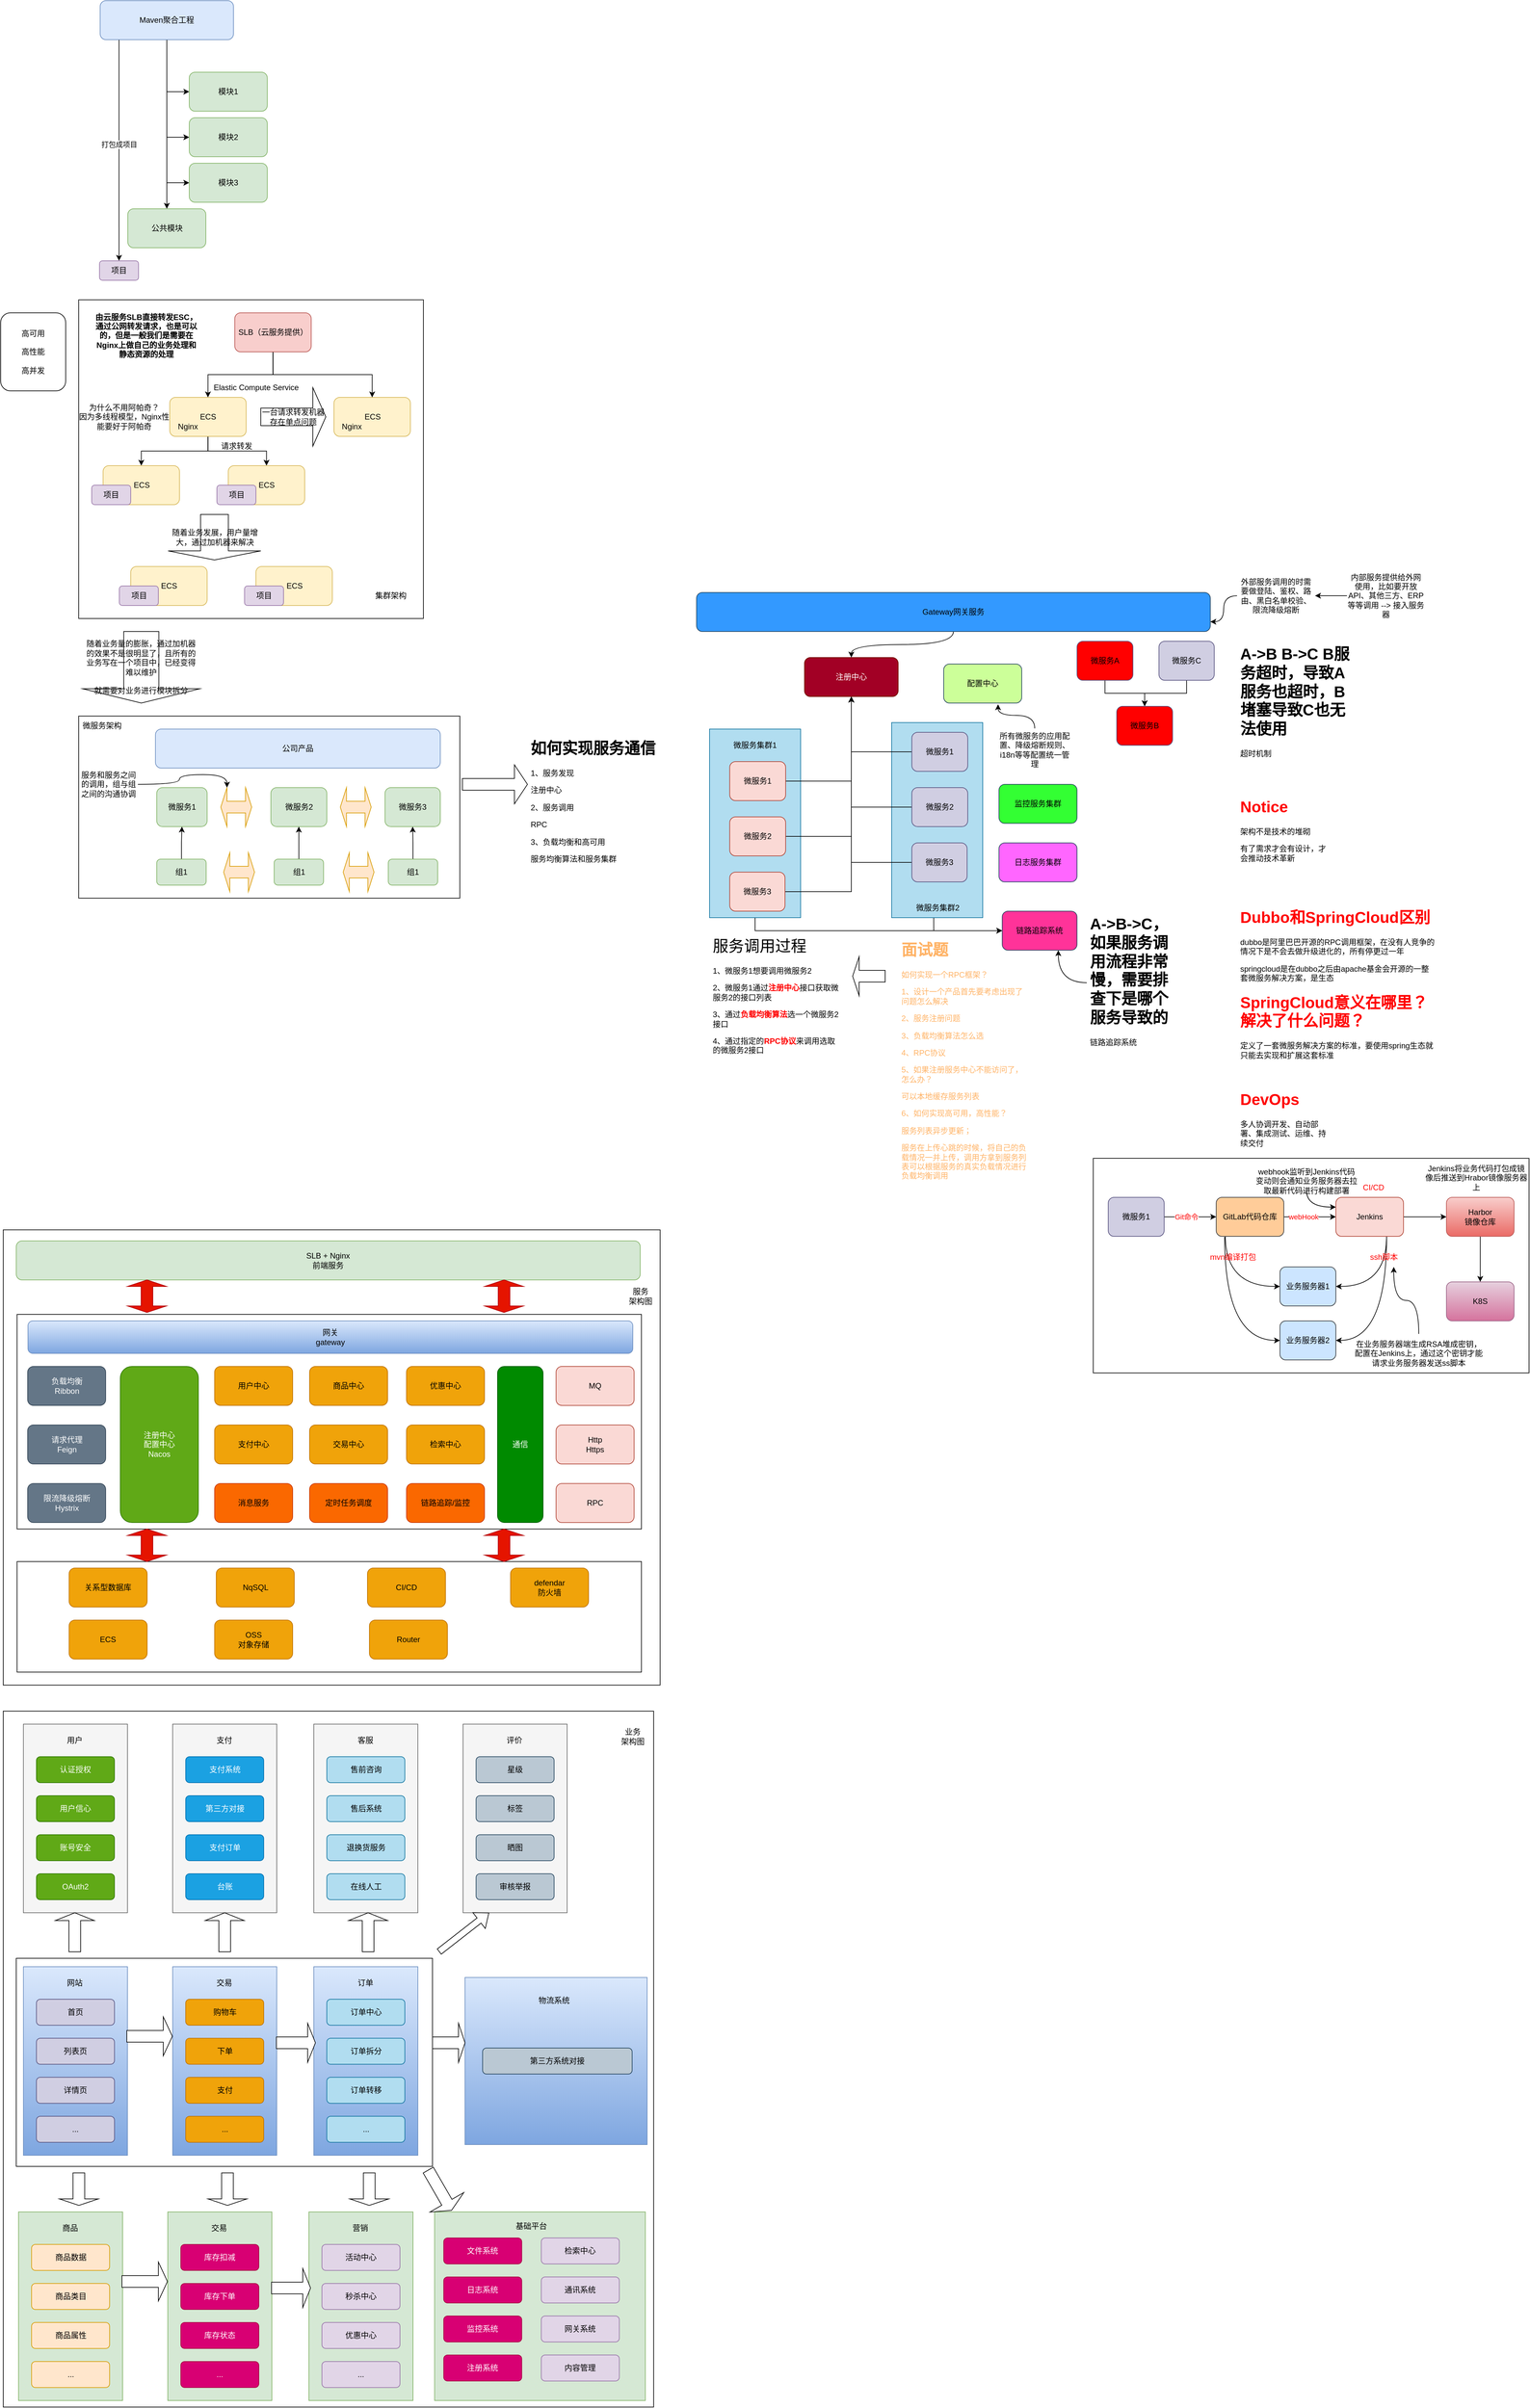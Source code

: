 <mxfile version="20.5.1" type="github">
  <diagram id="wqAkM968b38m-hiAUqtR" name="第 1 页">
    <mxGraphModel dx="1073" dy="623" grid="1" gridSize="10" guides="1" tooltips="1" connect="1" arrows="1" fold="1" page="1" pageScale="1" pageWidth="827" pageHeight="1169" math="0" shadow="0">
      <root>
        <mxCell id="0" />
        <mxCell id="1" parent="0" />
        <mxCell id="8WJbZ5vt_U3ghZ7-BwTl-287" value="" style="rounded=0;whiteSpace=wrap;html=1;" vertex="1" parent="1">
          <mxGeometry x="1740" y="1890" width="670" height="330" as="geometry" />
        </mxCell>
        <mxCell id="8WJbZ5vt_U3ghZ7-BwTl-240" style="edgeStyle=orthogonalEdgeStyle;rounded=0;orthogonalLoop=1;jettySize=auto;html=1;entryX=0;entryY=0.5;entryDx=0;entryDy=0;fontColor=#000000;exitX=0.5;exitY=1;exitDx=0;exitDy=0;" edge="1" parent="1" source="8WJbZ5vt_U3ghZ7-BwTl-215" target="8WJbZ5vt_U3ghZ7-BwTl-239">
          <mxGeometry relative="1" as="geometry" />
        </mxCell>
        <mxCell id="8WJbZ5vt_U3ghZ7-BwTl-215" value="" style="rounded=0;whiteSpace=wrap;html=1;fillColor=#b1ddf0;strokeColor=#10739e;" vertex="1" parent="1">
          <mxGeometry x="1150" y="1230" width="140" height="290" as="geometry" />
        </mxCell>
        <mxCell id="8WJbZ5vt_U3ghZ7-BwTl-207" value="" style="rounded=0;whiteSpace=wrap;html=1;" vertex="1" parent="1">
          <mxGeometry x="64" y="2000" width="1010" height="700" as="geometry" />
        </mxCell>
        <mxCell id="8WJbZ5vt_U3ghZ7-BwTl-205" value="" style="rounded=0;whiteSpace=wrap;html=1;" vertex="1" parent="1">
          <mxGeometry x="64" y="2740" width="1000" height="1070" as="geometry" />
        </mxCell>
        <mxCell id="8WJbZ5vt_U3ghZ7-BwTl-198" value="" style="rounded=0;whiteSpace=wrap;html=1;fillColor=#d5e8d4;strokeColor=#82b366;" vertex="1" parent="1">
          <mxGeometry x="727.25" y="3510" width="324" height="290" as="geometry" />
        </mxCell>
        <mxCell id="8WJbZ5vt_U3ghZ7-BwTl-154" value="" style="rounded=0;whiteSpace=wrap;html=1;" vertex="1" parent="1">
          <mxGeometry x="84" y="3120" width="640" height="320" as="geometry" />
        </mxCell>
        <mxCell id="8WJbZ5vt_U3ghZ7-BwTl-109" value="" style="rounded=0;whiteSpace=wrap;html=1;fillColor=#f5f5f5;fontColor=#333333;strokeColor=#666666;" vertex="1" parent="1">
          <mxGeometry x="95" y="2760" width="160" height="290" as="geometry" />
        </mxCell>
        <mxCell id="8WJbZ5vt_U3ghZ7-BwTl-100" value="" style="rounded=0;whiteSpace=wrap;html=1;" vertex="1" parent="1">
          <mxGeometry x="85.25" y="2130" width="960" height="330" as="geometry" />
        </mxCell>
        <mxCell id="8WJbZ5vt_U3ghZ7-BwTl-99" value="" style="rounded=0;whiteSpace=wrap;html=1;" vertex="1" parent="1">
          <mxGeometry x="85.25" y="2510" width="960" height="170" as="geometry" />
        </mxCell>
        <mxCell id="8WJbZ5vt_U3ghZ7-BwTl-67" value="" style="rounded=0;whiteSpace=wrap;html=1;" vertex="1" parent="1">
          <mxGeometry x="180" y="1210" width="586" height="280" as="geometry" />
        </mxCell>
        <mxCell id="8WJbZ5vt_U3ghZ7-BwTl-38" value="" style="rounded=0;whiteSpace=wrap;html=1;" vertex="1" parent="1">
          <mxGeometry x="180" y="570" width="530" height="490" as="geometry" />
        </mxCell>
        <mxCell id="8WJbZ5vt_U3ghZ7-BwTl-7" style="edgeStyle=orthogonalEdgeStyle;rounded=0;orthogonalLoop=1;jettySize=auto;html=1;entryX=0;entryY=0.5;entryDx=0;entryDy=0;" edge="1" parent="1" source="8WJbZ5vt_U3ghZ7-BwTl-1" target="8WJbZ5vt_U3ghZ7-BwTl-3">
          <mxGeometry relative="1" as="geometry" />
        </mxCell>
        <mxCell id="8WJbZ5vt_U3ghZ7-BwTl-8" style="edgeStyle=orthogonalEdgeStyle;rounded=0;orthogonalLoop=1;jettySize=auto;html=1;entryX=0;entryY=0.5;entryDx=0;entryDy=0;" edge="1" parent="1" source="8WJbZ5vt_U3ghZ7-BwTl-1" target="8WJbZ5vt_U3ghZ7-BwTl-6">
          <mxGeometry relative="1" as="geometry" />
        </mxCell>
        <mxCell id="8WJbZ5vt_U3ghZ7-BwTl-9" style="edgeStyle=orthogonalEdgeStyle;rounded=0;orthogonalLoop=1;jettySize=auto;html=1;entryX=0;entryY=0.5;entryDx=0;entryDy=0;" edge="1" parent="1" source="8WJbZ5vt_U3ghZ7-BwTl-1" target="8WJbZ5vt_U3ghZ7-BwTl-5">
          <mxGeometry relative="1" as="geometry" />
        </mxCell>
        <mxCell id="8WJbZ5vt_U3ghZ7-BwTl-11" style="edgeStyle=orthogonalEdgeStyle;rounded=0;orthogonalLoop=1;jettySize=auto;html=1;" edge="1" parent="1" source="8WJbZ5vt_U3ghZ7-BwTl-1" target="8WJbZ5vt_U3ghZ7-BwTl-10">
          <mxGeometry relative="1" as="geometry" />
        </mxCell>
        <mxCell id="8WJbZ5vt_U3ghZ7-BwTl-13" style="edgeStyle=orthogonalEdgeStyle;rounded=0;orthogonalLoop=1;jettySize=auto;html=1;curved=1;" edge="1" parent="1" target="8WJbZ5vt_U3ghZ7-BwTl-12">
          <mxGeometry relative="1" as="geometry">
            <mxPoint x="242" y="170" as="sourcePoint" />
          </mxGeometry>
        </mxCell>
        <mxCell id="8WJbZ5vt_U3ghZ7-BwTl-14" value="打包成项目" style="edgeLabel;html=1;align=center;verticalAlign=middle;resizable=0;points=[];" vertex="1" connectable="0" parent="8WJbZ5vt_U3ghZ7-BwTl-13">
          <mxGeometry x="-0.173" y="-1" relative="1" as="geometry">
            <mxPoint y="20" as="offset" />
          </mxGeometry>
        </mxCell>
        <mxCell id="8WJbZ5vt_U3ghZ7-BwTl-1" value="Maven聚合工程" style="rounded=1;whiteSpace=wrap;html=1;fillColor=#dae8fc;strokeColor=#6c8ebf;" vertex="1" parent="1">
          <mxGeometry x="213" y="110" width="205" height="60" as="geometry" />
        </mxCell>
        <mxCell id="8WJbZ5vt_U3ghZ7-BwTl-3" value="模块1" style="rounded=1;whiteSpace=wrap;html=1;fillColor=#d5e8d4;strokeColor=#82b366;" vertex="1" parent="1">
          <mxGeometry x="350" y="220" width="120" height="60" as="geometry" />
        </mxCell>
        <mxCell id="8WJbZ5vt_U3ghZ7-BwTl-5" value="模块3" style="rounded=1;whiteSpace=wrap;html=1;fillColor=#d5e8d4;strokeColor=#82b366;" vertex="1" parent="1">
          <mxGeometry x="350" y="360" width="120" height="60" as="geometry" />
        </mxCell>
        <mxCell id="8WJbZ5vt_U3ghZ7-BwTl-6" value="模块2" style="rounded=1;whiteSpace=wrap;html=1;fillColor=#d5e8d4;strokeColor=#82b366;" vertex="1" parent="1">
          <mxGeometry x="350" y="290" width="120" height="60" as="geometry" />
        </mxCell>
        <mxCell id="8WJbZ5vt_U3ghZ7-BwTl-10" value="公共模块" style="rounded=1;whiteSpace=wrap;html=1;fillColor=#d5e8d4;strokeColor=#82b366;" vertex="1" parent="1">
          <mxGeometry x="255.5" y="430" width="120" height="60" as="geometry" />
        </mxCell>
        <mxCell id="8WJbZ5vt_U3ghZ7-BwTl-12" value="项目" style="rounded=1;whiteSpace=wrap;html=1;fillColor=#e1d5e7;strokeColor=#9673a6;" vertex="1" parent="1">
          <mxGeometry x="212" y="510" width="60" height="30" as="geometry" />
        </mxCell>
        <mxCell id="8WJbZ5vt_U3ghZ7-BwTl-27" style="edgeStyle=orthogonalEdgeStyle;rounded=0;orthogonalLoop=1;jettySize=auto;html=1;entryX=0.5;entryY=0;entryDx=0;entryDy=0;" edge="1" parent="1" source="8WJbZ5vt_U3ghZ7-BwTl-15" target="8WJbZ5vt_U3ghZ7-BwTl-21">
          <mxGeometry relative="1" as="geometry" />
        </mxCell>
        <mxCell id="8WJbZ5vt_U3ghZ7-BwTl-28" style="edgeStyle=orthogonalEdgeStyle;rounded=0;orthogonalLoop=1;jettySize=auto;html=1;entryX=0.5;entryY=0;entryDx=0;entryDy=0;" edge="1" parent="1" source="8WJbZ5vt_U3ghZ7-BwTl-15" target="8WJbZ5vt_U3ghZ7-BwTl-20">
          <mxGeometry relative="1" as="geometry" />
        </mxCell>
        <mxCell id="8WJbZ5vt_U3ghZ7-BwTl-15" value="ECS" style="rounded=1;whiteSpace=wrap;html=1;fillColor=#fff2cc;strokeColor=#d6b656;" vertex="1" parent="1">
          <mxGeometry x="320" y="720" width="117.5" height="60" as="geometry" />
        </mxCell>
        <mxCell id="8WJbZ5vt_U3ghZ7-BwTl-16" value="Elastic Compute Service" style="text;html=1;strokeColor=none;fillColor=none;align=center;verticalAlign=middle;whiteSpace=wrap;rounded=0;" vertex="1" parent="1">
          <mxGeometry x="377.5" y="690" width="150" height="30" as="geometry" />
        </mxCell>
        <mxCell id="8WJbZ5vt_U3ghZ7-BwTl-17" value="Nginx" style="text;html=1;strokeColor=none;fillColor=none;align=center;verticalAlign=middle;whiteSpace=wrap;rounded=0;" vertex="1" parent="1">
          <mxGeometry x="317.5" y="750" width="60" height="30" as="geometry" />
        </mxCell>
        <mxCell id="8WJbZ5vt_U3ghZ7-BwTl-19" value="为什么不用阿帕奇？&lt;br&gt;因为多线程模型，Nginx性能要好于阿帕奇" style="text;html=1;strokeColor=none;fillColor=none;align=center;verticalAlign=middle;whiteSpace=wrap;rounded=0;" vertex="1" parent="1">
          <mxGeometry x="175" y="730" width="150" height="40" as="geometry" />
        </mxCell>
        <mxCell id="8WJbZ5vt_U3ghZ7-BwTl-20" value="ECS" style="rounded=1;whiteSpace=wrap;html=1;fillColor=#fff2cc;strokeColor=#d6b656;" vertex="1" parent="1">
          <mxGeometry x="410" y="825" width="117.5" height="60" as="geometry" />
        </mxCell>
        <mxCell id="8WJbZ5vt_U3ghZ7-BwTl-21" value="ECS" style="rounded=1;whiteSpace=wrap;html=1;fillColor=#fff2cc;strokeColor=#d6b656;" vertex="1" parent="1">
          <mxGeometry x="217.5" y="825" width="117.5" height="60" as="geometry" />
        </mxCell>
        <mxCell id="8WJbZ5vt_U3ghZ7-BwTl-22" value="ECS" style="rounded=1;whiteSpace=wrap;html=1;fillColor=#fff2cc;strokeColor=#d6b656;" vertex="1" parent="1">
          <mxGeometry x="572.5" y="720" width="117.5" height="60" as="geometry" />
        </mxCell>
        <mxCell id="8WJbZ5vt_U3ghZ7-BwTl-23" value="Nginx" style="text;html=1;strokeColor=none;fillColor=none;align=center;verticalAlign=middle;whiteSpace=wrap;rounded=0;" vertex="1" parent="1">
          <mxGeometry x="570" y="750" width="60" height="30" as="geometry" />
        </mxCell>
        <mxCell id="8WJbZ5vt_U3ghZ7-BwTl-25" style="edgeStyle=orthogonalEdgeStyle;rounded=0;orthogonalLoop=1;jettySize=auto;html=1;entryX=0.5;entryY=0;entryDx=0;entryDy=0;" edge="1" parent="1" source="8WJbZ5vt_U3ghZ7-BwTl-24" target="8WJbZ5vt_U3ghZ7-BwTl-15">
          <mxGeometry relative="1" as="geometry" />
        </mxCell>
        <mxCell id="8WJbZ5vt_U3ghZ7-BwTl-26" style="edgeStyle=orthogonalEdgeStyle;rounded=0;orthogonalLoop=1;jettySize=auto;html=1;exitX=0.5;exitY=1;exitDx=0;exitDy=0;" edge="1" parent="1" source="8WJbZ5vt_U3ghZ7-BwTl-24" target="8WJbZ5vt_U3ghZ7-BwTl-22">
          <mxGeometry relative="1" as="geometry" />
        </mxCell>
        <mxCell id="8WJbZ5vt_U3ghZ7-BwTl-24" value="SLB（云服务提供）" style="rounded=1;whiteSpace=wrap;html=1;fillColor=#f8cecc;strokeColor=#b85450;" vertex="1" parent="1">
          <mxGeometry x="420" y="590" width="117.5" height="60" as="geometry" />
        </mxCell>
        <mxCell id="8WJbZ5vt_U3ghZ7-BwTl-29" value="请求转发" style="text;html=1;strokeColor=none;fillColor=none;align=center;verticalAlign=middle;whiteSpace=wrap;rounded=0;" vertex="1" parent="1">
          <mxGeometry x="392.5" y="780" width="60" height="30" as="geometry" />
        </mxCell>
        <mxCell id="8WJbZ5vt_U3ghZ7-BwTl-30" value="项目" style="rounded=1;whiteSpace=wrap;html=1;fillColor=#e1d5e7;strokeColor=#9673a6;" vertex="1" parent="1">
          <mxGeometry x="200" y="855" width="60" height="30" as="geometry" />
        </mxCell>
        <mxCell id="8WJbZ5vt_U3ghZ7-BwTl-31" value="项目" style="rounded=1;whiteSpace=wrap;html=1;fillColor=#e1d5e7;strokeColor=#9673a6;" vertex="1" parent="1">
          <mxGeometry x="392.5" y="855" width="60" height="30" as="geometry" />
        </mxCell>
        <mxCell id="8WJbZ5vt_U3ghZ7-BwTl-32" value="高可用&lt;br&gt;&lt;br&gt;高性能&lt;br&gt;&lt;br&gt;高并发&lt;br&gt;" style="rounded=1;whiteSpace=wrap;html=1;" vertex="1" parent="1">
          <mxGeometry x="60" y="590" width="100" height="120" as="geometry" />
        </mxCell>
        <mxCell id="8WJbZ5vt_U3ghZ7-BwTl-35" value="一台请求转发机器存在单点问题" style="shape=singleArrow;whiteSpace=wrap;html=1;" vertex="1" parent="1">
          <mxGeometry x="460" y="705" width="100" height="90" as="geometry" />
        </mxCell>
        <mxCell id="8WJbZ5vt_U3ghZ7-BwTl-37" value="&lt;b&gt;由云服务SLB直接转发ESC，通过公网转发请求，也是可以的，但是一般我们是需要在Nginx上做自己的业务处理和静态资源的处理&lt;/b&gt;" style="text;html=1;strokeColor=none;fillColor=none;align=center;verticalAlign=middle;whiteSpace=wrap;rounded=0;" vertex="1" parent="1">
          <mxGeometry x="204" y="570" width="160" height="110" as="geometry" />
        </mxCell>
        <mxCell id="8WJbZ5vt_U3ghZ7-BwTl-39" value="集群架构" style="text;html=1;strokeColor=none;fillColor=none;align=center;verticalAlign=middle;whiteSpace=wrap;rounded=0;" vertex="1" parent="1">
          <mxGeometry x="630" y="1010" width="60" height="30" as="geometry" />
        </mxCell>
        <mxCell id="8WJbZ5vt_U3ghZ7-BwTl-40" value="随着业务发展，用户量增大，通过加机器来解决" style="shape=singleArrow;direction=south;whiteSpace=wrap;html=1;" vertex="1" parent="1">
          <mxGeometry x="317.5" y="900" width="142.5" height="70" as="geometry" />
        </mxCell>
        <mxCell id="8WJbZ5vt_U3ghZ7-BwTl-41" value="ECS" style="rounded=1;whiteSpace=wrap;html=1;fillColor=#fff2cc;strokeColor=#d6b656;" vertex="1" parent="1">
          <mxGeometry x="452.5" y="980" width="117.5" height="60" as="geometry" />
        </mxCell>
        <mxCell id="8WJbZ5vt_U3ghZ7-BwTl-42" value="ECS" style="rounded=1;whiteSpace=wrap;html=1;fillColor=#fff2cc;strokeColor=#d6b656;" vertex="1" parent="1">
          <mxGeometry x="260" y="980" width="117.5" height="60" as="geometry" />
        </mxCell>
        <mxCell id="8WJbZ5vt_U3ghZ7-BwTl-43" value="项目" style="rounded=1;whiteSpace=wrap;html=1;fillColor=#e1d5e7;strokeColor=#9673a6;" vertex="1" parent="1">
          <mxGeometry x="242.5" y="1010" width="60" height="30" as="geometry" />
        </mxCell>
        <mxCell id="8WJbZ5vt_U3ghZ7-BwTl-44" value="项目" style="rounded=1;whiteSpace=wrap;html=1;fillColor=#e1d5e7;strokeColor=#9673a6;" vertex="1" parent="1">
          <mxGeometry x="435" y="1010" width="60" height="30" as="geometry" />
        </mxCell>
        <mxCell id="8WJbZ5vt_U3ghZ7-BwTl-47" value="随着业务量的膨胀，通过加机器的效果不是很明显了，且所有的业务写在一个项目中，已经变得难以维护&lt;br&gt;&lt;br&gt;就需要对业务进行模块拆分" style="shape=singleArrow;direction=south;whiteSpace=wrap;html=1;" vertex="1" parent="1">
          <mxGeometry x="186.25" y="1080" width="180" height="110" as="geometry" />
        </mxCell>
        <mxCell id="8WJbZ5vt_U3ghZ7-BwTl-49" value="公司产品" style="rounded=1;whiteSpace=wrap;html=1;fillColor=#dae8fc;strokeColor=#6c8ebf;" vertex="1" parent="1">
          <mxGeometry x="298" y="1230" width="438" height="60" as="geometry" />
        </mxCell>
        <mxCell id="8WJbZ5vt_U3ghZ7-BwTl-50" value="微服务1" style="rounded=1;whiteSpace=wrap;html=1;fillColor=#d5e8d4;strokeColor=#82b366;" vertex="1" parent="1">
          <mxGeometry x="300" y="1320" width="77.5" height="60" as="geometry" />
        </mxCell>
        <mxCell id="8WJbZ5vt_U3ghZ7-BwTl-51" value="微服务3" style="rounded=1;whiteSpace=wrap;html=1;fillColor=#d5e8d4;strokeColor=#82b366;" vertex="1" parent="1">
          <mxGeometry x="651" y="1320" width="85" height="60" as="geometry" />
        </mxCell>
        <mxCell id="8WJbZ5vt_U3ghZ7-BwTl-52" value="微服务2" style="rounded=1;whiteSpace=wrap;html=1;fillColor=#d5e8d4;strokeColor=#82b366;" vertex="1" parent="1">
          <mxGeometry x="475.5" y="1320" width="86" height="60" as="geometry" />
        </mxCell>
        <mxCell id="8WJbZ5vt_U3ghZ7-BwTl-53" value="" style="shape=doubleArrow;whiteSpace=wrap;html=1;fillColor=#ffe6cc;strokeColor=#d79b00;" vertex="1" parent="1">
          <mxGeometry x="398.5" y="1320" width="47.5" height="60" as="geometry" />
        </mxCell>
        <mxCell id="8WJbZ5vt_U3ghZ7-BwTl-54" value="" style="shape=doubleArrow;whiteSpace=wrap;html=1;fillColor=#ffe6cc;strokeColor=#d79b00;" vertex="1" parent="1">
          <mxGeometry x="582.25" y="1320" width="47.5" height="60" as="geometry" />
        </mxCell>
        <mxCell id="8WJbZ5vt_U3ghZ7-BwTl-58" style="edgeStyle=orthogonalEdgeStyle;rounded=0;orthogonalLoop=1;jettySize=auto;html=1;entryX=0.5;entryY=1;entryDx=0;entryDy=0;" edge="1" parent="1" source="8WJbZ5vt_U3ghZ7-BwTl-55" target="8WJbZ5vt_U3ghZ7-BwTl-50">
          <mxGeometry relative="1" as="geometry" />
        </mxCell>
        <mxCell id="8WJbZ5vt_U3ghZ7-BwTl-55" value="组1" style="rounded=1;whiteSpace=wrap;html=1;fillColor=#d5e8d4;strokeColor=#82b366;" vertex="1" parent="1">
          <mxGeometry x="300" y="1430" width="76" height="40" as="geometry" />
        </mxCell>
        <mxCell id="8WJbZ5vt_U3ghZ7-BwTl-60" style="edgeStyle=orthogonalEdgeStyle;rounded=0;orthogonalLoop=1;jettySize=auto;html=1;entryX=0.5;entryY=1;entryDx=0;entryDy=0;" edge="1" parent="1" source="8WJbZ5vt_U3ghZ7-BwTl-56" target="8WJbZ5vt_U3ghZ7-BwTl-51">
          <mxGeometry relative="1" as="geometry" />
        </mxCell>
        <mxCell id="8WJbZ5vt_U3ghZ7-BwTl-56" value="组1" style="rounded=1;whiteSpace=wrap;html=1;fillColor=#d5e8d4;strokeColor=#82b366;" vertex="1" parent="1">
          <mxGeometry x="656" y="1430" width="76" height="40" as="geometry" />
        </mxCell>
        <mxCell id="8WJbZ5vt_U3ghZ7-BwTl-59" style="edgeStyle=orthogonalEdgeStyle;rounded=0;orthogonalLoop=1;jettySize=auto;html=1;" edge="1" parent="1" source="8WJbZ5vt_U3ghZ7-BwTl-57" target="8WJbZ5vt_U3ghZ7-BwTl-52">
          <mxGeometry relative="1" as="geometry" />
        </mxCell>
        <mxCell id="8WJbZ5vt_U3ghZ7-BwTl-57" value="组1" style="rounded=1;whiteSpace=wrap;html=1;fillColor=#d5e8d4;strokeColor=#82b366;" vertex="1" parent="1">
          <mxGeometry x="480.5" y="1430" width="76" height="40" as="geometry" />
        </mxCell>
        <mxCell id="8WJbZ5vt_U3ghZ7-BwTl-62" value="" style="shape=doubleArrow;whiteSpace=wrap;html=1;fillColor=#ffe6cc;strokeColor=#d79b00;" vertex="1" parent="1">
          <mxGeometry x="402.88" y="1420" width="47.5" height="60" as="geometry" />
        </mxCell>
        <mxCell id="8WJbZ5vt_U3ghZ7-BwTl-63" value="" style="shape=doubleArrow;whiteSpace=wrap;html=1;fillColor=#ffe6cc;strokeColor=#d79b00;" vertex="1" parent="1">
          <mxGeometry x="586.63" y="1420" width="47.5" height="60" as="geometry" />
        </mxCell>
        <mxCell id="8WJbZ5vt_U3ghZ7-BwTl-66" style="edgeStyle=orthogonalEdgeStyle;curved=1;rounded=0;orthogonalLoop=1;jettySize=auto;html=1;entryX=0;entryY=0;entryDx=9.5;entryDy=0;entryPerimeter=0;" edge="1" parent="1" source="8WJbZ5vt_U3ghZ7-BwTl-64" target="8WJbZ5vt_U3ghZ7-BwTl-53">
          <mxGeometry relative="1" as="geometry" />
        </mxCell>
        <mxCell id="8WJbZ5vt_U3ghZ7-BwTl-64" value="服务和服务之间的调用，组与组之间的沟通协调" style="text;html=1;strokeColor=none;fillColor=none;align=center;verticalAlign=middle;whiteSpace=wrap;rounded=0;" vertex="1" parent="1">
          <mxGeometry x="181" y="1280" width="90" height="70" as="geometry" />
        </mxCell>
        <mxCell id="8WJbZ5vt_U3ghZ7-BwTl-68" value="微服务架构" style="text;html=1;strokeColor=none;fillColor=none;align=center;verticalAlign=middle;whiteSpace=wrap;rounded=0;" vertex="1" parent="1">
          <mxGeometry x="181" y="1210" width="70" height="30" as="geometry" />
        </mxCell>
        <mxCell id="8WJbZ5vt_U3ghZ7-BwTl-69" value="SLB + Nginx&lt;br&gt;前端服务" style="rounded=1;whiteSpace=wrap;html=1;fillColor=#d5e8d4;strokeColor=#82b366;" vertex="1" parent="1">
          <mxGeometry x="84" y="2017" width="959.38" height="60" as="geometry" />
        </mxCell>
        <mxCell id="8WJbZ5vt_U3ghZ7-BwTl-71" value="网关&lt;br&gt;gateway" style="rounded=1;whiteSpace=wrap;html=1;fillColor=#dae8fc;strokeColor=#6c8ebf;gradientColor=#7ea6e0;" vertex="1" parent="1">
          <mxGeometry x="102" y="2140" width="930" height="50" as="geometry" />
        </mxCell>
        <mxCell id="8WJbZ5vt_U3ghZ7-BwTl-72" value="负载均衡&lt;br&gt;Ribbon" style="rounded=1;whiteSpace=wrap;html=1;fillColor=#647687;fontColor=#ffffff;strokeColor=#314354;" vertex="1" parent="1">
          <mxGeometry x="101.5" y="2210" width="120" height="60" as="geometry" />
        </mxCell>
        <mxCell id="8WJbZ5vt_U3ghZ7-BwTl-73" value="请求代理&lt;br&gt;Feign" style="rounded=1;whiteSpace=wrap;html=1;fillColor=#647687;fontColor=#ffffff;strokeColor=#314354;" vertex="1" parent="1">
          <mxGeometry x="101.5" y="2300" width="120" height="60" as="geometry" />
        </mxCell>
        <mxCell id="8WJbZ5vt_U3ghZ7-BwTl-74" value="限流降级熔断&lt;br&gt;Hystrix" style="rounded=1;whiteSpace=wrap;html=1;fillColor=#647687;fontColor=#ffffff;strokeColor=#314354;" vertex="1" parent="1">
          <mxGeometry x="101.5" y="2390" width="120" height="60" as="geometry" />
        </mxCell>
        <mxCell id="8WJbZ5vt_U3ghZ7-BwTl-75" value="注册中心&lt;br&gt;配置中心&lt;br&gt;Nacos" style="rounded=1;whiteSpace=wrap;html=1;fillColor=#60a917;fontColor=#ffffff;strokeColor=#2D7600;" vertex="1" parent="1">
          <mxGeometry x="244" y="2210" width="120" height="240" as="geometry" />
        </mxCell>
        <mxCell id="8WJbZ5vt_U3ghZ7-BwTl-76" value="用户中心" style="rounded=1;whiteSpace=wrap;html=1;fillColor=#f0a30a;fontColor=#000000;strokeColor=#BD7000;" vertex="1" parent="1">
          <mxGeometry x="389" y="2210" width="120" height="60" as="geometry" />
        </mxCell>
        <mxCell id="8WJbZ5vt_U3ghZ7-BwTl-77" value="定时任务调度" style="rounded=1;whiteSpace=wrap;html=1;fillColor=#fa6800;fontColor=#000000;strokeColor=#C73500;" vertex="1" parent="1">
          <mxGeometry x="535" y="2390" width="120" height="60" as="geometry" />
        </mxCell>
        <mxCell id="8WJbZ5vt_U3ghZ7-BwTl-78" value="交易中心" style="rounded=1;whiteSpace=wrap;html=1;fillColor=#f0a30a;fontColor=#000000;strokeColor=#BD7000;" vertex="1" parent="1">
          <mxGeometry x="535" y="2300" width="120" height="60" as="geometry" />
        </mxCell>
        <mxCell id="8WJbZ5vt_U3ghZ7-BwTl-79" value="商品中心" style="rounded=1;whiteSpace=wrap;html=1;fillColor=#f0a30a;fontColor=#000000;strokeColor=#BD7000;" vertex="1" parent="1">
          <mxGeometry x="535" y="2210" width="120" height="60" as="geometry" />
        </mxCell>
        <mxCell id="8WJbZ5vt_U3ghZ7-BwTl-80" value="消息服务" style="rounded=1;whiteSpace=wrap;html=1;fillColor=#fa6800;fontColor=#000000;strokeColor=#C73500;" vertex="1" parent="1">
          <mxGeometry x="389" y="2390" width="120" height="60" as="geometry" />
        </mxCell>
        <mxCell id="8WJbZ5vt_U3ghZ7-BwTl-81" value="支付中心" style="rounded=1;whiteSpace=wrap;html=1;fillColor=#f0a30a;fontColor=#000000;strokeColor=#BD7000;" vertex="1" parent="1">
          <mxGeometry x="389" y="2300" width="120" height="60" as="geometry" />
        </mxCell>
        <mxCell id="8WJbZ5vt_U3ghZ7-BwTl-82" value="链路追踪/监控" style="rounded=1;whiteSpace=wrap;html=1;fillColor=#fa6800;fontColor=#000000;strokeColor=#C73500;" vertex="1" parent="1">
          <mxGeometry x="684" y="2390" width="120" height="60" as="geometry" />
        </mxCell>
        <mxCell id="8WJbZ5vt_U3ghZ7-BwTl-83" value="检索中心" style="rounded=1;whiteSpace=wrap;html=1;fillColor=#f0a30a;fontColor=#000000;strokeColor=#BD7000;" vertex="1" parent="1">
          <mxGeometry x="684" y="2300" width="120" height="60" as="geometry" />
        </mxCell>
        <mxCell id="8WJbZ5vt_U3ghZ7-BwTl-84" value="优惠中心" style="rounded=1;whiteSpace=wrap;html=1;fillColor=#f0a30a;fontColor=#000000;strokeColor=#BD7000;" vertex="1" parent="1">
          <mxGeometry x="684" y="2210" width="120" height="60" as="geometry" />
        </mxCell>
        <mxCell id="8WJbZ5vt_U3ghZ7-BwTl-85" value="通信" style="rounded=1;whiteSpace=wrap;html=1;fillColor=#008a00;fontColor=#ffffff;strokeColor=#005700;" vertex="1" parent="1">
          <mxGeometry x="824" y="2210" width="70" height="240" as="geometry" />
        </mxCell>
        <mxCell id="8WJbZ5vt_U3ghZ7-BwTl-86" value="MQ" style="rounded=1;whiteSpace=wrap;html=1;fillColor=#fad9d5;strokeColor=#ae4132;" vertex="1" parent="1">
          <mxGeometry x="914" y="2210" width="120" height="60" as="geometry" />
        </mxCell>
        <mxCell id="8WJbZ5vt_U3ghZ7-BwTl-87" value="Http&lt;br&gt;Https" style="rounded=1;whiteSpace=wrap;html=1;fillColor=#fad9d5;strokeColor=#ae4132;" vertex="1" parent="1">
          <mxGeometry x="914" y="2300" width="120" height="60" as="geometry" />
        </mxCell>
        <mxCell id="8WJbZ5vt_U3ghZ7-BwTl-88" value="RPC" style="rounded=1;whiteSpace=wrap;html=1;fillColor=#fad9d5;strokeColor=#ae4132;" vertex="1" parent="1">
          <mxGeometry x="914" y="2390" width="120" height="60" as="geometry" />
        </mxCell>
        <mxCell id="8WJbZ5vt_U3ghZ7-BwTl-89" value="" style="shape=doubleArrow;direction=south;whiteSpace=wrap;html=1;fillColor=#e51400;fontColor=#ffffff;strokeColor=#B20000;" vertex="1" parent="1">
          <mxGeometry x="254.99" y="2077" width="60" height="50" as="geometry" />
        </mxCell>
        <mxCell id="8WJbZ5vt_U3ghZ7-BwTl-90" value="" style="shape=doubleArrow;direction=south;whiteSpace=wrap;html=1;fillColor=#e51400;fontColor=#ffffff;strokeColor=#B20000;" vertex="1" parent="1">
          <mxGeometry x="803.99" y="2077" width="60" height="50" as="geometry" />
        </mxCell>
        <mxCell id="8WJbZ5vt_U3ghZ7-BwTl-93" value="NqSQL" style="rounded=1;whiteSpace=wrap;html=1;fillColor=#f0a30a;fontColor=#000000;strokeColor=#BD7000;" vertex="1" parent="1">
          <mxGeometry x="391.5" y="2520" width="120" height="60" as="geometry" />
        </mxCell>
        <mxCell id="8WJbZ5vt_U3ghZ7-BwTl-94" value="关系型数据库" style="rounded=1;whiteSpace=wrap;html=1;fillColor=#f0a30a;fontColor=#000000;strokeColor=#BD7000;" vertex="1" parent="1">
          <mxGeometry x="165.25" y="2520" width="120" height="60" as="geometry" />
        </mxCell>
        <mxCell id="8WJbZ5vt_U3ghZ7-BwTl-95" value="CI/CD" style="rounded=1;whiteSpace=wrap;html=1;fillColor=#f0a30a;fontColor=#000000;strokeColor=#BD7000;" vertex="1" parent="1">
          <mxGeometry x="624" y="2520" width="120" height="60" as="geometry" />
        </mxCell>
        <mxCell id="8WJbZ5vt_U3ghZ7-BwTl-96" value="OSS&lt;br&gt;对象存储" style="rounded=1;whiteSpace=wrap;html=1;fillColor=#f0a30a;fontColor=#000000;strokeColor=#BD7000;" vertex="1" parent="1">
          <mxGeometry x="389" y="2600" width="120" height="60" as="geometry" />
        </mxCell>
        <mxCell id="8WJbZ5vt_U3ghZ7-BwTl-97" value="ECS" style="rounded=1;whiteSpace=wrap;html=1;fillColor=#f0a30a;fontColor=#000000;strokeColor=#BD7000;" vertex="1" parent="1">
          <mxGeometry x="165.25" y="2600" width="120" height="60" as="geometry" />
        </mxCell>
        <mxCell id="8WJbZ5vt_U3ghZ7-BwTl-98" value="Router" style="rounded=1;whiteSpace=wrap;html=1;fillColor=#f0a30a;fontColor=#000000;strokeColor=#BD7000;" vertex="1" parent="1">
          <mxGeometry x="627" y="2600" width="120" height="60" as="geometry" />
        </mxCell>
        <mxCell id="8WJbZ5vt_U3ghZ7-BwTl-101" value="" style="shape=doubleArrow;direction=south;whiteSpace=wrap;html=1;fillColor=#e51400;fontColor=#ffffff;strokeColor=#B20000;" vertex="1" parent="1">
          <mxGeometry x="254.99" y="2460" width="60" height="50" as="geometry" />
        </mxCell>
        <mxCell id="8WJbZ5vt_U3ghZ7-BwTl-102" value="" style="shape=doubleArrow;direction=south;whiteSpace=wrap;html=1;fillColor=#e51400;fontColor=#ffffff;strokeColor=#B20000;" vertex="1" parent="1">
          <mxGeometry x="803.99" y="2460" width="60" height="50" as="geometry" />
        </mxCell>
        <mxCell id="8WJbZ5vt_U3ghZ7-BwTl-103" value="defendar&lt;br&gt;防火墙" style="rounded=1;whiteSpace=wrap;html=1;fillColor=#f0a30a;fontColor=#000000;strokeColor=#BD7000;" vertex="1" parent="1">
          <mxGeometry x="844" y="2520" width="120" height="60" as="geometry" />
        </mxCell>
        <mxCell id="8WJbZ5vt_U3ghZ7-BwTl-104" value="认证授权" style="rounded=1;whiteSpace=wrap;html=1;fillColor=#60a917;fontColor=#ffffff;strokeColor=#2D7600;" vertex="1" parent="1">
          <mxGeometry x="115" y="2810" width="120" height="40" as="geometry" />
        </mxCell>
        <mxCell id="8WJbZ5vt_U3ghZ7-BwTl-105" value="OAuth2" style="rounded=1;whiteSpace=wrap;html=1;fillColor=#60a917;fontColor=#ffffff;strokeColor=#2D7600;" vertex="1" parent="1">
          <mxGeometry x="115" y="2990" width="120" height="40" as="geometry" />
        </mxCell>
        <mxCell id="8WJbZ5vt_U3ghZ7-BwTl-106" value="账号安全" style="rounded=1;whiteSpace=wrap;html=1;fillColor=#60a917;fontColor=#ffffff;strokeColor=#2D7600;" vertex="1" parent="1">
          <mxGeometry x="115" y="2930" width="120" height="40" as="geometry" />
        </mxCell>
        <mxCell id="8WJbZ5vt_U3ghZ7-BwTl-107" value="用户信心" style="rounded=1;whiteSpace=wrap;html=1;fillColor=#60a917;fontColor=#ffffff;strokeColor=#2D7600;" vertex="1" parent="1">
          <mxGeometry x="115" y="2870" width="120" height="40" as="geometry" />
        </mxCell>
        <mxCell id="8WJbZ5vt_U3ghZ7-BwTl-110" value="用户" style="text;html=1;strokeColor=none;fillColor=none;align=center;verticalAlign=middle;whiteSpace=wrap;rounded=0;" vertex="1" parent="1">
          <mxGeometry x="144" y="2770" width="60" height="30" as="geometry" />
        </mxCell>
        <mxCell id="8WJbZ5vt_U3ghZ7-BwTl-111" value="" style="rounded=0;whiteSpace=wrap;html=1;fillColor=#f5f5f5;fontColor=#333333;strokeColor=#666666;" vertex="1" parent="1">
          <mxGeometry x="324.5" y="2760" width="160" height="290" as="geometry" />
        </mxCell>
        <mxCell id="8WJbZ5vt_U3ghZ7-BwTl-112" value="支付系统" style="rounded=1;whiteSpace=wrap;html=1;fillColor=#1ba1e2;fontColor=#ffffff;strokeColor=#006EAF;" vertex="1" parent="1">
          <mxGeometry x="344.5" y="2810" width="120" height="40" as="geometry" />
        </mxCell>
        <mxCell id="8WJbZ5vt_U3ghZ7-BwTl-113" value="台账" style="rounded=1;whiteSpace=wrap;html=1;fillColor=#1ba1e2;fontColor=#ffffff;strokeColor=#006EAF;" vertex="1" parent="1">
          <mxGeometry x="344.5" y="2990" width="120" height="40" as="geometry" />
        </mxCell>
        <mxCell id="8WJbZ5vt_U3ghZ7-BwTl-114" value="支付订单" style="rounded=1;whiteSpace=wrap;html=1;fillColor=#1ba1e2;fontColor=#ffffff;strokeColor=#006EAF;" vertex="1" parent="1">
          <mxGeometry x="344.5" y="2930" width="120" height="40" as="geometry" />
        </mxCell>
        <mxCell id="8WJbZ5vt_U3ghZ7-BwTl-115" value="第三方对接" style="rounded=1;whiteSpace=wrap;html=1;fillColor=#1ba1e2;fontColor=#ffffff;strokeColor=#006EAF;" vertex="1" parent="1">
          <mxGeometry x="344.5" y="2870" width="120" height="40" as="geometry" />
        </mxCell>
        <mxCell id="8WJbZ5vt_U3ghZ7-BwTl-116" value="支付" style="text;html=1;strokeColor=none;fillColor=none;align=center;verticalAlign=middle;whiteSpace=wrap;rounded=0;" vertex="1" parent="1">
          <mxGeometry x="373.5" y="2770" width="60" height="30" as="geometry" />
        </mxCell>
        <mxCell id="8WJbZ5vt_U3ghZ7-BwTl-117" value="" style="rounded=0;whiteSpace=wrap;html=1;fillColor=#f5f5f5;fontColor=#333333;strokeColor=#666666;" vertex="1" parent="1">
          <mxGeometry x="541.5" y="2760" width="160" height="290" as="geometry" />
        </mxCell>
        <mxCell id="8WJbZ5vt_U3ghZ7-BwTl-118" value="售前咨询" style="rounded=1;whiteSpace=wrap;html=1;fillColor=#b1ddf0;strokeColor=#10739e;" vertex="1" parent="1">
          <mxGeometry x="561.5" y="2810" width="120" height="40" as="geometry" />
        </mxCell>
        <mxCell id="8WJbZ5vt_U3ghZ7-BwTl-119" value="在线人工" style="rounded=1;whiteSpace=wrap;html=1;fillColor=#b1ddf0;strokeColor=#10739e;" vertex="1" parent="1">
          <mxGeometry x="561.5" y="2990" width="120" height="40" as="geometry" />
        </mxCell>
        <mxCell id="8WJbZ5vt_U3ghZ7-BwTl-120" value="退换货服务" style="rounded=1;whiteSpace=wrap;html=1;fillColor=#b1ddf0;strokeColor=#10739e;" vertex="1" parent="1">
          <mxGeometry x="561.5" y="2930" width="120" height="40" as="geometry" />
        </mxCell>
        <mxCell id="8WJbZ5vt_U3ghZ7-BwTl-121" value="售后系统" style="rounded=1;whiteSpace=wrap;html=1;fillColor=#b1ddf0;strokeColor=#10739e;" vertex="1" parent="1">
          <mxGeometry x="561.5" y="2870" width="120" height="40" as="geometry" />
        </mxCell>
        <mxCell id="8WJbZ5vt_U3ghZ7-BwTl-122" value="客服" style="text;html=1;strokeColor=none;fillColor=none;align=center;verticalAlign=middle;whiteSpace=wrap;rounded=0;" vertex="1" parent="1">
          <mxGeometry x="590.5" y="2770" width="60" height="30" as="geometry" />
        </mxCell>
        <mxCell id="8WJbZ5vt_U3ghZ7-BwTl-123" value="" style="rounded=0;whiteSpace=wrap;html=1;fillColor=#f5f5f5;fontColor=#333333;strokeColor=#666666;" vertex="1" parent="1">
          <mxGeometry x="771" y="2760" width="160" height="290" as="geometry" />
        </mxCell>
        <mxCell id="8WJbZ5vt_U3ghZ7-BwTl-124" value="星级" style="rounded=1;whiteSpace=wrap;html=1;fillColor=#bac8d3;strokeColor=#23445d;" vertex="1" parent="1">
          <mxGeometry x="791" y="2810" width="120" height="40" as="geometry" />
        </mxCell>
        <mxCell id="8WJbZ5vt_U3ghZ7-BwTl-125" value="审核举报" style="rounded=1;whiteSpace=wrap;html=1;fillColor=#bac8d3;strokeColor=#23445d;" vertex="1" parent="1">
          <mxGeometry x="791" y="2990" width="120" height="40" as="geometry" />
        </mxCell>
        <mxCell id="8WJbZ5vt_U3ghZ7-BwTl-126" value="晒图" style="rounded=1;whiteSpace=wrap;html=1;fillColor=#bac8d3;strokeColor=#23445d;" vertex="1" parent="1">
          <mxGeometry x="791" y="2930" width="120" height="40" as="geometry" />
        </mxCell>
        <mxCell id="8WJbZ5vt_U3ghZ7-BwTl-127" value="标签" style="rounded=1;whiteSpace=wrap;html=1;fillColor=#bac8d3;strokeColor=#23445d;" vertex="1" parent="1">
          <mxGeometry x="791" y="2870" width="120" height="40" as="geometry" />
        </mxCell>
        <mxCell id="8WJbZ5vt_U3ghZ7-BwTl-128" value="评价" style="text;html=1;strokeColor=none;fillColor=none;align=center;verticalAlign=middle;whiteSpace=wrap;rounded=0;" vertex="1" parent="1">
          <mxGeometry x="820" y="2770" width="60" height="30" as="geometry" />
        </mxCell>
        <mxCell id="8WJbZ5vt_U3ghZ7-BwTl-129" value="" style="rounded=0;whiteSpace=wrap;html=1;fillColor=#dae8fc;strokeColor=#6c8ebf;gradientColor=#7ea6e0;" vertex="1" parent="1">
          <mxGeometry x="95" y="3133" width="160" height="290" as="geometry" />
        </mxCell>
        <mxCell id="8WJbZ5vt_U3ghZ7-BwTl-130" value="首页" style="rounded=1;whiteSpace=wrap;html=1;fillColor=#d0cee2;strokeColor=#56517e;" vertex="1" parent="1">
          <mxGeometry x="115" y="3183" width="120" height="40" as="geometry" />
        </mxCell>
        <mxCell id="8WJbZ5vt_U3ghZ7-BwTl-131" value="..." style="rounded=1;whiteSpace=wrap;html=1;fillColor=#d0cee2;strokeColor=#56517e;" vertex="1" parent="1">
          <mxGeometry x="115" y="3363" width="120" height="40" as="geometry" />
        </mxCell>
        <mxCell id="8WJbZ5vt_U3ghZ7-BwTl-132" value="详情页" style="rounded=1;whiteSpace=wrap;html=1;fillColor=#d0cee2;strokeColor=#56517e;" vertex="1" parent="1">
          <mxGeometry x="115" y="3303" width="120" height="40" as="geometry" />
        </mxCell>
        <mxCell id="8WJbZ5vt_U3ghZ7-BwTl-133" value="列表页" style="rounded=1;whiteSpace=wrap;html=1;fillColor=#d0cee2;strokeColor=#56517e;" vertex="1" parent="1">
          <mxGeometry x="115" y="3243" width="120" height="40" as="geometry" />
        </mxCell>
        <mxCell id="8WJbZ5vt_U3ghZ7-BwTl-134" value="网站" style="text;html=1;strokeColor=none;fillColor=none;align=center;verticalAlign=middle;whiteSpace=wrap;rounded=0;" vertex="1" parent="1">
          <mxGeometry x="144" y="3143" width="60" height="30" as="geometry" />
        </mxCell>
        <mxCell id="8WJbZ5vt_U3ghZ7-BwTl-135" value="" style="rounded=0;whiteSpace=wrap;html=1;fillColor=#dae8fc;strokeColor=#6c8ebf;gradientColor=#7ea6e0;" vertex="1" parent="1">
          <mxGeometry x="324.5" y="3133" width="160" height="290" as="geometry" />
        </mxCell>
        <mxCell id="8WJbZ5vt_U3ghZ7-BwTl-136" value="购物车" style="rounded=1;whiteSpace=wrap;html=1;fillColor=#f0a30a;fontColor=#000000;strokeColor=#BD7000;" vertex="1" parent="1">
          <mxGeometry x="344.5" y="3183" width="120" height="40" as="geometry" />
        </mxCell>
        <mxCell id="8WJbZ5vt_U3ghZ7-BwTl-137" value="..." style="rounded=1;whiteSpace=wrap;html=1;fillColor=#f0a30a;fontColor=#000000;strokeColor=#BD7000;" vertex="1" parent="1">
          <mxGeometry x="344.5" y="3363" width="120" height="40" as="geometry" />
        </mxCell>
        <mxCell id="8WJbZ5vt_U3ghZ7-BwTl-138" value="支付" style="rounded=1;whiteSpace=wrap;html=1;fillColor=#f0a30a;fontColor=#000000;strokeColor=#BD7000;" vertex="1" parent="1">
          <mxGeometry x="344.5" y="3303" width="120" height="40" as="geometry" />
        </mxCell>
        <mxCell id="8WJbZ5vt_U3ghZ7-BwTl-139" value="下单" style="rounded=1;whiteSpace=wrap;html=1;fillColor=#f0a30a;fontColor=#000000;strokeColor=#BD7000;" vertex="1" parent="1">
          <mxGeometry x="344.5" y="3243" width="120" height="40" as="geometry" />
        </mxCell>
        <mxCell id="8WJbZ5vt_U3ghZ7-BwTl-140" value="交易" style="text;html=1;strokeColor=none;fillColor=none;align=center;verticalAlign=middle;whiteSpace=wrap;rounded=0;" vertex="1" parent="1">
          <mxGeometry x="373.5" y="3143" width="60" height="30" as="geometry" />
        </mxCell>
        <mxCell id="8WJbZ5vt_U3ghZ7-BwTl-141" value="" style="rounded=0;whiteSpace=wrap;html=1;fillColor=#dae8fc;strokeColor=#6c8ebf;gradientColor=#7ea6e0;" vertex="1" parent="1">
          <mxGeometry x="541.5" y="3133" width="160" height="290" as="geometry" />
        </mxCell>
        <mxCell id="8WJbZ5vt_U3ghZ7-BwTl-142" value="订单中心" style="rounded=1;whiteSpace=wrap;html=1;fillColor=#b1ddf0;strokeColor=#10739e;" vertex="1" parent="1">
          <mxGeometry x="561.5" y="3183" width="120" height="40" as="geometry" />
        </mxCell>
        <mxCell id="8WJbZ5vt_U3ghZ7-BwTl-143" value="..." style="rounded=1;whiteSpace=wrap;html=1;fillColor=#b1ddf0;strokeColor=#10739e;" vertex="1" parent="1">
          <mxGeometry x="561.5" y="3363" width="120" height="40" as="geometry" />
        </mxCell>
        <mxCell id="8WJbZ5vt_U3ghZ7-BwTl-144" value="订单转移" style="rounded=1;whiteSpace=wrap;html=1;fillColor=#b1ddf0;strokeColor=#10739e;" vertex="1" parent="1">
          <mxGeometry x="561.5" y="3303" width="120" height="40" as="geometry" />
        </mxCell>
        <mxCell id="8WJbZ5vt_U3ghZ7-BwTl-145" value="订单拆分" style="rounded=1;whiteSpace=wrap;html=1;fillColor=#b1ddf0;strokeColor=#10739e;" vertex="1" parent="1">
          <mxGeometry x="561.5" y="3243" width="120" height="40" as="geometry" />
        </mxCell>
        <mxCell id="8WJbZ5vt_U3ghZ7-BwTl-146" value="订单" style="text;html=1;strokeColor=none;fillColor=none;align=center;verticalAlign=middle;whiteSpace=wrap;rounded=0;" vertex="1" parent="1">
          <mxGeometry x="590.5" y="3143" width="60" height="30" as="geometry" />
        </mxCell>
        <mxCell id="8WJbZ5vt_U3ghZ7-BwTl-147" value="" style="rounded=0;whiteSpace=wrap;html=1;fillColor=#dae8fc;strokeColor=#6c8ebf;gradientColor=#7ea6e0;" vertex="1" parent="1">
          <mxGeometry x="774" y="3149.5" width="280" height="257" as="geometry" />
        </mxCell>
        <mxCell id="8WJbZ5vt_U3ghZ7-BwTl-149" value="第三方系统对接" style="rounded=1;whiteSpace=wrap;html=1;fillColor=#bac8d3;strokeColor=#23445d;" vertex="1" parent="1">
          <mxGeometry x="801" y="3258" width="230" height="40" as="geometry" />
        </mxCell>
        <mxCell id="8WJbZ5vt_U3ghZ7-BwTl-152" value="物流系统" style="text;html=1;strokeColor=none;fillColor=none;align=center;verticalAlign=middle;whiteSpace=wrap;rounded=0;" vertex="1" parent="1">
          <mxGeometry x="881" y="3170" width="60" height="30" as="geometry" />
        </mxCell>
        <mxCell id="8WJbZ5vt_U3ghZ7-BwTl-156" value="" style="shape=singleArrow;direction=north;whiteSpace=wrap;html=1;" vertex="1" parent="1">
          <mxGeometry x="144" y="3050" width="60" height="60" as="geometry" />
        </mxCell>
        <mxCell id="8WJbZ5vt_U3ghZ7-BwTl-158" value="" style="shape=singleArrow;direction=north;whiteSpace=wrap;html=1;" vertex="1" parent="1">
          <mxGeometry x="595" y="3050" width="60" height="60" as="geometry" />
        </mxCell>
        <mxCell id="8WJbZ5vt_U3ghZ7-BwTl-159" value="" style="shape=singleArrow;direction=north;whiteSpace=wrap;html=1;" vertex="1" parent="1">
          <mxGeometry x="374.5" y="3050" width="60" height="60" as="geometry" />
        </mxCell>
        <mxCell id="8WJbZ5vt_U3ghZ7-BwTl-160" value="" style="shape=flexArrow;endArrow=classic;html=1;rounded=0;curved=1;entryX=0.25;entryY=1;entryDx=0;entryDy=0;" edge="1" parent="1" target="8WJbZ5vt_U3ghZ7-BwTl-123">
          <mxGeometry width="50" height="50" relative="1" as="geometry">
            <mxPoint x="734" y="3110" as="sourcePoint" />
            <mxPoint x="774" y="3070" as="targetPoint" />
          </mxGeometry>
        </mxCell>
        <mxCell id="8WJbZ5vt_U3ghZ7-BwTl-161" value="" style="shape=singleArrow;whiteSpace=wrap;html=1;" vertex="1" parent="1">
          <mxGeometry x="254" y="3210" width="70" height="60" as="geometry" />
        </mxCell>
        <mxCell id="8WJbZ5vt_U3ghZ7-BwTl-162" value="" style="shape=singleArrow;whiteSpace=wrap;html=1;" vertex="1" parent="1">
          <mxGeometry x="484" y="3220" width="60" height="60" as="geometry" />
        </mxCell>
        <mxCell id="8WJbZ5vt_U3ghZ7-BwTl-163" value="" style="shape=singleArrow;whiteSpace=wrap;html=1;" vertex="1" parent="1">
          <mxGeometry x="724" y="3220" width="50" height="60" as="geometry" />
        </mxCell>
        <mxCell id="8WJbZ5vt_U3ghZ7-BwTl-164" value="" style="rounded=0;whiteSpace=wrap;html=1;fillColor=#d5e8d4;strokeColor=#82b366;" vertex="1" parent="1">
          <mxGeometry x="87.5" y="3510" width="160" height="290" as="geometry" />
        </mxCell>
        <mxCell id="8WJbZ5vt_U3ghZ7-BwTl-165" value="商品数据" style="rounded=1;whiteSpace=wrap;html=1;fillColor=#ffe6cc;strokeColor=#d79b00;" vertex="1" parent="1">
          <mxGeometry x="107.5" y="3560" width="120" height="40" as="geometry" />
        </mxCell>
        <mxCell id="8WJbZ5vt_U3ghZ7-BwTl-166" value="..." style="rounded=1;whiteSpace=wrap;html=1;fillColor=#ffe6cc;strokeColor=#d79b00;" vertex="1" parent="1">
          <mxGeometry x="107.5" y="3740" width="120" height="40" as="geometry" />
        </mxCell>
        <mxCell id="8WJbZ5vt_U3ghZ7-BwTl-167" value="商品属性" style="rounded=1;whiteSpace=wrap;html=1;fillColor=#ffe6cc;strokeColor=#d79b00;" vertex="1" parent="1">
          <mxGeometry x="107.5" y="3680" width="120" height="40" as="geometry" />
        </mxCell>
        <mxCell id="8WJbZ5vt_U3ghZ7-BwTl-168" value="商品类目" style="rounded=1;whiteSpace=wrap;html=1;fillColor=#ffe6cc;strokeColor=#d79b00;" vertex="1" parent="1">
          <mxGeometry x="107.5" y="3620" width="120" height="40" as="geometry" />
        </mxCell>
        <mxCell id="8WJbZ5vt_U3ghZ7-BwTl-169" value="商品" style="text;html=1;strokeColor=none;fillColor=none;align=center;verticalAlign=middle;whiteSpace=wrap;rounded=0;" vertex="1" parent="1">
          <mxGeometry x="136.5" y="3520" width="60" height="30" as="geometry" />
        </mxCell>
        <mxCell id="8WJbZ5vt_U3ghZ7-BwTl-170" value="" style="rounded=0;whiteSpace=wrap;html=1;fillColor=#d5e8d4;strokeColor=#82b366;" vertex="1" parent="1">
          <mxGeometry x="317" y="3510" width="160" height="290" as="geometry" />
        </mxCell>
        <mxCell id="8WJbZ5vt_U3ghZ7-BwTl-171" value="库存扣减" style="rounded=1;whiteSpace=wrap;html=1;fillColor=#d80073;strokeColor=#A50040;fontColor=#ffffff;" vertex="1" parent="1">
          <mxGeometry x="337" y="3560" width="120" height="40" as="geometry" />
        </mxCell>
        <mxCell id="8WJbZ5vt_U3ghZ7-BwTl-172" value="..." style="rounded=1;whiteSpace=wrap;html=1;fillColor=#d80073;strokeColor=#A50040;fontColor=#ffffff;" vertex="1" parent="1">
          <mxGeometry x="337" y="3740" width="120" height="40" as="geometry" />
        </mxCell>
        <mxCell id="8WJbZ5vt_U3ghZ7-BwTl-173" value="库存状态" style="rounded=1;whiteSpace=wrap;html=1;fillColor=#d80073;strokeColor=#A50040;fontColor=#ffffff;" vertex="1" parent="1">
          <mxGeometry x="337" y="3680" width="120" height="40" as="geometry" />
        </mxCell>
        <mxCell id="8WJbZ5vt_U3ghZ7-BwTl-174" value="库存下单" style="rounded=1;whiteSpace=wrap;html=1;fillColor=#d80073;strokeColor=#A50040;fontColor=#ffffff;" vertex="1" parent="1">
          <mxGeometry x="337" y="3620" width="120" height="40" as="geometry" />
        </mxCell>
        <mxCell id="8WJbZ5vt_U3ghZ7-BwTl-175" value="交易" style="text;html=1;strokeColor=none;fillColor=none;align=center;verticalAlign=middle;whiteSpace=wrap;rounded=0;" vertex="1" parent="1">
          <mxGeometry x="366" y="3520" width="60" height="30" as="geometry" />
        </mxCell>
        <mxCell id="8WJbZ5vt_U3ghZ7-BwTl-176" value="" style="rounded=0;whiteSpace=wrap;html=1;fillColor=#d5e8d4;strokeColor=#82b366;" vertex="1" parent="1">
          <mxGeometry x="534" y="3510" width="160" height="290" as="geometry" />
        </mxCell>
        <mxCell id="8WJbZ5vt_U3ghZ7-BwTl-177" value="活动中心" style="rounded=1;whiteSpace=wrap;html=1;fillColor=#e1d5e7;strokeColor=#9673a6;" vertex="1" parent="1">
          <mxGeometry x="554" y="3560" width="120" height="40" as="geometry" />
        </mxCell>
        <mxCell id="8WJbZ5vt_U3ghZ7-BwTl-178" value="..." style="rounded=1;whiteSpace=wrap;html=1;fillColor=#e1d5e7;strokeColor=#9673a6;" vertex="1" parent="1">
          <mxGeometry x="554" y="3740" width="120" height="40" as="geometry" />
        </mxCell>
        <mxCell id="8WJbZ5vt_U3ghZ7-BwTl-179" value="优惠中心" style="rounded=1;whiteSpace=wrap;html=1;fillColor=#e1d5e7;strokeColor=#9673a6;" vertex="1" parent="1">
          <mxGeometry x="554" y="3680" width="120" height="40" as="geometry" />
        </mxCell>
        <mxCell id="8WJbZ5vt_U3ghZ7-BwTl-180" value="秒杀中心" style="rounded=1;whiteSpace=wrap;html=1;fillColor=#e1d5e7;strokeColor=#9673a6;" vertex="1" parent="1">
          <mxGeometry x="554" y="3620" width="120" height="40" as="geometry" />
        </mxCell>
        <mxCell id="8WJbZ5vt_U3ghZ7-BwTl-181" value="营销" style="text;html=1;strokeColor=none;fillColor=none;align=center;verticalAlign=middle;whiteSpace=wrap;rounded=0;" vertex="1" parent="1">
          <mxGeometry x="583" y="3520" width="60" height="30" as="geometry" />
        </mxCell>
        <mxCell id="8WJbZ5vt_U3ghZ7-BwTl-182" value="" style="shape=singleArrow;whiteSpace=wrap;html=1;" vertex="1" parent="1">
          <mxGeometry x="246.5" y="3587" width="70" height="60" as="geometry" />
        </mxCell>
        <mxCell id="8WJbZ5vt_U3ghZ7-BwTl-183" value="" style="shape=singleArrow;whiteSpace=wrap;html=1;" vertex="1" parent="1">
          <mxGeometry x="476.5" y="3597" width="60" height="60" as="geometry" />
        </mxCell>
        <mxCell id="8WJbZ5vt_U3ghZ7-BwTl-186" value="文件系统" style="rounded=1;whiteSpace=wrap;html=1;fillColor=#d80073;strokeColor=#A50040;fontColor=#ffffff;" vertex="1" parent="1">
          <mxGeometry x="741.25" y="3550" width="120" height="40" as="geometry" />
        </mxCell>
        <mxCell id="8WJbZ5vt_U3ghZ7-BwTl-187" value="注册系统" style="rounded=1;whiteSpace=wrap;html=1;fillColor=#d80073;strokeColor=#A50040;fontColor=#ffffff;" vertex="1" parent="1">
          <mxGeometry x="741.25" y="3730" width="120" height="40" as="geometry" />
        </mxCell>
        <mxCell id="8WJbZ5vt_U3ghZ7-BwTl-188" value="监控系统" style="rounded=1;whiteSpace=wrap;html=1;fillColor=#d80073;strokeColor=#A50040;fontColor=#ffffff;" vertex="1" parent="1">
          <mxGeometry x="741.25" y="3670" width="120" height="40" as="geometry" />
        </mxCell>
        <mxCell id="8WJbZ5vt_U3ghZ7-BwTl-189" value="日志系统" style="rounded=1;whiteSpace=wrap;html=1;fillColor=#d80073;strokeColor=#A50040;fontColor=#ffffff;" vertex="1" parent="1">
          <mxGeometry x="741.25" y="3610" width="120" height="40" as="geometry" />
        </mxCell>
        <mxCell id="8WJbZ5vt_U3ghZ7-BwTl-190" value="检索中心" style="rounded=1;whiteSpace=wrap;html=1;fillColor=#e1d5e7;strokeColor=#9673a6;" vertex="1" parent="1">
          <mxGeometry x="891.25" y="3550" width="120" height="40" as="geometry" />
        </mxCell>
        <mxCell id="8WJbZ5vt_U3ghZ7-BwTl-191" value="内容管理" style="rounded=1;whiteSpace=wrap;html=1;fillColor=#e1d5e7;strokeColor=#9673a6;" vertex="1" parent="1">
          <mxGeometry x="891.25" y="3730" width="120" height="40" as="geometry" />
        </mxCell>
        <mxCell id="8WJbZ5vt_U3ghZ7-BwTl-192" value="网关系统" style="rounded=1;whiteSpace=wrap;html=1;fillColor=#e1d5e7;strokeColor=#9673a6;" vertex="1" parent="1">
          <mxGeometry x="891.25" y="3670" width="120" height="40" as="geometry" />
        </mxCell>
        <mxCell id="8WJbZ5vt_U3ghZ7-BwTl-193" value="通讯系统" style="rounded=1;whiteSpace=wrap;html=1;fillColor=#e1d5e7;strokeColor=#9673a6;" vertex="1" parent="1">
          <mxGeometry x="891.25" y="3610" width="120" height="40" as="geometry" />
        </mxCell>
        <mxCell id="8WJbZ5vt_U3ghZ7-BwTl-199" value="基础平台" style="text;html=1;strokeColor=none;fillColor=none;align=center;verticalAlign=middle;whiteSpace=wrap;rounded=0;" vertex="1" parent="1">
          <mxGeometry x="841.25" y="3517" width="70" height="30" as="geometry" />
        </mxCell>
        <mxCell id="8WJbZ5vt_U3ghZ7-BwTl-200" value="" style="shape=singleArrow;whiteSpace=wrap;html=1;rotation=60;" vertex="1" parent="1">
          <mxGeometry x="699.63" y="3446.65" width="71.5" height="60" as="geometry" />
        </mxCell>
        <mxCell id="8WJbZ5vt_U3ghZ7-BwTl-202" value="" style="shape=singleArrow;direction=south;whiteSpace=wrap;html=1;" vertex="1" parent="1">
          <mxGeometry x="596.75" y="3450" width="60" height="50" as="geometry" />
        </mxCell>
        <mxCell id="8WJbZ5vt_U3ghZ7-BwTl-203" value="" style="shape=singleArrow;direction=south;whiteSpace=wrap;html=1;" vertex="1" parent="1">
          <mxGeometry x="150.25" y="3450" width="60" height="50" as="geometry" />
        </mxCell>
        <mxCell id="8WJbZ5vt_U3ghZ7-BwTl-204" value="" style="shape=singleArrow;direction=south;whiteSpace=wrap;html=1;" vertex="1" parent="1">
          <mxGeometry x="378.75" y="3450" width="60" height="50" as="geometry" />
        </mxCell>
        <mxCell id="8WJbZ5vt_U3ghZ7-BwTl-206" value="业务&lt;br&gt;架构图" style="text;html=1;strokeColor=none;fillColor=none;align=center;verticalAlign=middle;whiteSpace=wrap;rounded=0;" vertex="1" parent="1">
          <mxGeometry x="1002" y="2744" width="60" height="70" as="geometry" />
        </mxCell>
        <mxCell id="8WJbZ5vt_U3ghZ7-BwTl-208" value="服务&lt;br&gt;架构图" style="text;html=1;strokeColor=none;fillColor=none;align=center;verticalAlign=middle;whiteSpace=wrap;rounded=0;" vertex="1" parent="1">
          <mxGeometry x="1014" y="2067" width="60" height="70" as="geometry" />
        </mxCell>
        <mxCell id="8WJbZ5vt_U3ghZ7-BwTl-209" value="" style="shape=singleArrow;whiteSpace=wrap;html=1;" vertex="1" parent="1">
          <mxGeometry x="770" y="1285" width="100" height="60" as="geometry" />
        </mxCell>
        <mxCell id="8WJbZ5vt_U3ghZ7-BwTl-210" value="&lt;h1&gt;如何实现服务通信&lt;/h1&gt;&lt;p&gt;1、服务发现&lt;/p&gt;&lt;p&gt;注册中心&lt;/p&gt;&lt;p&gt;2、服务调用&lt;/p&gt;&lt;p&gt;RPC&lt;/p&gt;&lt;p&gt;3、负载均衡和高可用&lt;/p&gt;&lt;p&gt;服务均衡算法和服务集群&lt;/p&gt;" style="text;html=1;strokeColor=none;fillColor=none;spacing=5;spacingTop=-20;whiteSpace=wrap;overflow=hidden;rounded=0;" vertex="1" parent="1">
          <mxGeometry x="870" y="1240" width="204" height="210" as="geometry" />
        </mxCell>
        <mxCell id="8WJbZ5vt_U3ghZ7-BwTl-234" style="edgeStyle=orthogonalEdgeStyle;rounded=0;orthogonalLoop=1;jettySize=auto;html=1;entryX=0.5;entryY=1;entryDx=0;entryDy=0;" edge="1" parent="1" source="8WJbZ5vt_U3ghZ7-BwTl-212" target="8WJbZ5vt_U3ghZ7-BwTl-222">
          <mxGeometry relative="1" as="geometry" />
        </mxCell>
        <mxCell id="8WJbZ5vt_U3ghZ7-BwTl-212" value="微服务3" style="rounded=1;whiteSpace=wrap;html=1;fillColor=#fad9d5;strokeColor=#ae4132;" vertex="1" parent="1">
          <mxGeometry x="1181" y="1450" width="85" height="60" as="geometry" />
        </mxCell>
        <mxCell id="8WJbZ5vt_U3ghZ7-BwTl-233" style="edgeStyle=orthogonalEdgeStyle;rounded=0;orthogonalLoop=1;jettySize=auto;html=1;entryX=0.5;entryY=1;entryDx=0;entryDy=0;" edge="1" parent="1" source="8WJbZ5vt_U3ghZ7-BwTl-213" target="8WJbZ5vt_U3ghZ7-BwTl-222">
          <mxGeometry relative="1" as="geometry" />
        </mxCell>
        <mxCell id="8WJbZ5vt_U3ghZ7-BwTl-213" value="微服务2" style="rounded=1;whiteSpace=wrap;html=1;fillColor=#fad9d5;strokeColor=#ae4132;" vertex="1" parent="1">
          <mxGeometry x="1181" y="1365" width="86" height="60" as="geometry" />
        </mxCell>
        <mxCell id="8WJbZ5vt_U3ghZ7-BwTl-225" style="edgeStyle=orthogonalEdgeStyle;rounded=0;orthogonalLoop=1;jettySize=auto;html=1;entryX=0.5;entryY=1;entryDx=0;entryDy=0;" edge="1" parent="1" source="8WJbZ5vt_U3ghZ7-BwTl-214" target="8WJbZ5vt_U3ghZ7-BwTl-222">
          <mxGeometry relative="1" as="geometry" />
        </mxCell>
        <mxCell id="8WJbZ5vt_U3ghZ7-BwTl-214" value="微服务1" style="rounded=1;whiteSpace=wrap;html=1;fillColor=#fad9d5;strokeColor=#ae4132;" vertex="1" parent="1">
          <mxGeometry x="1181" y="1280" width="86" height="60" as="geometry" />
        </mxCell>
        <mxCell id="8WJbZ5vt_U3ghZ7-BwTl-216" value="微服务集群1" style="text;html=1;strokeColor=none;fillColor=none;align=center;verticalAlign=middle;whiteSpace=wrap;rounded=0;" vertex="1" parent="1">
          <mxGeometry x="1180" y="1240" width="80" height="30" as="geometry" />
        </mxCell>
        <mxCell id="8WJbZ5vt_U3ghZ7-BwTl-241" style="edgeStyle=orthogonalEdgeStyle;rounded=0;orthogonalLoop=1;jettySize=auto;html=1;entryX=0;entryY=0.5;entryDx=0;entryDy=0;fontColor=#000000;exitX=0.421;exitY=0.975;exitDx=0;exitDy=0;exitPerimeter=0;" edge="1" parent="1" source="8WJbZ5vt_U3ghZ7-BwTl-221" target="8WJbZ5vt_U3ghZ7-BwTl-239">
          <mxGeometry relative="1" as="geometry" />
        </mxCell>
        <mxCell id="8WJbZ5vt_U3ghZ7-BwTl-217" value="" style="rounded=0;whiteSpace=wrap;html=1;fillColor=#b1ddf0;strokeColor=#10739e;" vertex="1" parent="1">
          <mxGeometry x="1430" y="1220" width="140" height="300" as="geometry" />
        </mxCell>
        <mxCell id="8WJbZ5vt_U3ghZ7-BwTl-232" style="edgeStyle=orthogonalEdgeStyle;rounded=0;orthogonalLoop=1;jettySize=auto;html=1;entryX=0.5;entryY=1;entryDx=0;entryDy=0;" edge="1" parent="1" source="8WJbZ5vt_U3ghZ7-BwTl-218" target="8WJbZ5vt_U3ghZ7-BwTl-222">
          <mxGeometry relative="1" as="geometry" />
        </mxCell>
        <mxCell id="8WJbZ5vt_U3ghZ7-BwTl-218" value="微服务3" style="rounded=1;whiteSpace=wrap;html=1;fillColor=#d0cee2;strokeColor=#56517e;" vertex="1" parent="1">
          <mxGeometry x="1461" y="1405" width="85" height="60" as="geometry" />
        </mxCell>
        <mxCell id="8WJbZ5vt_U3ghZ7-BwTl-231" style="edgeStyle=orthogonalEdgeStyle;rounded=0;orthogonalLoop=1;jettySize=auto;html=1;" edge="1" parent="1" source="8WJbZ5vt_U3ghZ7-BwTl-219" target="8WJbZ5vt_U3ghZ7-BwTl-222">
          <mxGeometry relative="1" as="geometry" />
        </mxCell>
        <mxCell id="8WJbZ5vt_U3ghZ7-BwTl-219" value="微服务2" style="rounded=1;whiteSpace=wrap;html=1;fillColor=#d0cee2;strokeColor=#56517e;" vertex="1" parent="1">
          <mxGeometry x="1461" y="1320" width="86" height="60" as="geometry" />
        </mxCell>
        <mxCell id="8WJbZ5vt_U3ghZ7-BwTl-228" style="edgeStyle=orthogonalEdgeStyle;rounded=0;orthogonalLoop=1;jettySize=auto;html=1;entryX=0.5;entryY=1;entryDx=0;entryDy=0;" edge="1" parent="1" source="8WJbZ5vt_U3ghZ7-BwTl-220" target="8WJbZ5vt_U3ghZ7-BwTl-222">
          <mxGeometry relative="1" as="geometry" />
        </mxCell>
        <mxCell id="8WJbZ5vt_U3ghZ7-BwTl-220" value="微服务1" style="rounded=1;whiteSpace=wrap;html=1;fillColor=#d0cee2;strokeColor=#56517e;" vertex="1" parent="1">
          <mxGeometry x="1461" y="1235" width="86" height="60" as="geometry" />
        </mxCell>
        <mxCell id="8WJbZ5vt_U3ghZ7-BwTl-221" value="微服务集群2" style="text;html=1;strokeColor=none;fillColor=none;align=center;verticalAlign=middle;whiteSpace=wrap;rounded=0;" vertex="1" parent="1">
          <mxGeometry x="1461" y="1490" width="80" height="30" as="geometry" />
        </mxCell>
        <mxCell id="8WJbZ5vt_U3ghZ7-BwTl-222" value="注册中心" style="rounded=1;whiteSpace=wrap;html=1;fillColor=#a20025;strokeColor=#6F0000;fontColor=#ffffff;" vertex="1" parent="1">
          <mxGeometry x="1296" y="1120" width="144" height="60" as="geometry" />
        </mxCell>
        <mxCell id="8WJbZ5vt_U3ghZ7-BwTl-235" value="&lt;h1&gt;&lt;font style=&quot;font-weight: normal;&quot;&gt;服务调用过程&lt;/font&gt;&lt;/h1&gt;&lt;p&gt;1、微服务1想要调用微服务2&lt;/p&gt;&lt;p&gt;2、微服务1通过&lt;b&gt;&lt;font color=&quot;#ff0000&quot;&gt;注册中心&lt;/font&gt;&lt;/b&gt;接口获取微服务2的接口列表&lt;/p&gt;&lt;p&gt;3、通过&lt;b&gt;&lt;font color=&quot;#ff0000&quot;&gt;负载均衡算法&lt;/font&gt;&lt;/b&gt;选一个微服务2接口&lt;/p&gt;&lt;p&gt;4、通过指定的&lt;b&gt;&lt;font color=&quot;#ff0000&quot;&gt;RPC协议&lt;/font&gt;&lt;/b&gt;来调用选取的微服务2接口&lt;/p&gt;" style="text;html=1;strokeColor=none;fillColor=none;spacing=5;spacingTop=-20;whiteSpace=wrap;overflow=hidden;rounded=0;" vertex="1" parent="1">
          <mxGeometry x="1150" y="1544" width="204" height="210" as="geometry" />
        </mxCell>
        <mxCell id="8WJbZ5vt_U3ghZ7-BwTl-236" value="&lt;h1&gt;&lt;font color=&quot;#ffb366&quot;&gt;面试题&lt;/font&gt;&lt;/h1&gt;&lt;p&gt;&lt;font color=&quot;#ffb366&quot;&gt;如何实现一个RPC框架？&lt;/font&gt;&lt;/p&gt;&lt;p&gt;&lt;font color=&quot;#ffb366&quot;&gt;1、设计一个产品首先要考虑出现了问题怎么解决&lt;/font&gt;&lt;/p&gt;&lt;p&gt;&lt;font color=&quot;#ffb366&quot;&gt;2、服务注册问题&lt;/font&gt;&lt;/p&gt;&lt;p&gt;&lt;font color=&quot;#ffb366&quot;&gt;3、负载均衡算法怎么选&lt;/font&gt;&lt;/p&gt;&lt;p&gt;&lt;font color=&quot;#ffb366&quot;&gt;4、RPC协议&lt;/font&gt;&lt;/p&gt;&lt;p&gt;&lt;font color=&quot;#ffb366&quot;&gt;5、如果注册服务中心不能访问了，怎么办？&lt;/font&gt;&lt;/p&gt;&lt;p&gt;&lt;font color=&quot;#ffb366&quot;&gt;可以本地缓存服务列表&lt;/font&gt;&lt;/p&gt;&lt;p&gt;&lt;font color=&quot;#ffb366&quot;&gt;6、如何实现高可用，高性能？&lt;/font&gt;&lt;/p&gt;&lt;p&gt;&lt;font color=&quot;#ffb366&quot;&gt;服务列表异步更新；&lt;/font&gt;&lt;/p&gt;&lt;p&gt;&lt;font color=&quot;#ffb366&quot;&gt;服务在上传心跳的时候，将自己的负载情况一并上传，调用方拿到服务列表可以根据服务的真实负载情况进行负载均衡调用&lt;/font&gt;&lt;/p&gt;&lt;p&gt;&lt;br&gt;&lt;/p&gt;" style="text;html=1;strokeColor=none;fillColor=none;spacing=5;spacingTop=-20;whiteSpace=wrap;overflow=hidden;rounded=0;" vertex="1" parent="1">
          <mxGeometry x="1440" y="1550" width="204" height="390" as="geometry" />
        </mxCell>
        <mxCell id="8WJbZ5vt_U3ghZ7-BwTl-237" value="" style="shape=singleArrow;direction=west;whiteSpace=wrap;html=1;fontColor=#FF0000;" vertex="1" parent="1">
          <mxGeometry x="1370" y="1580" width="50" height="60" as="geometry" />
        </mxCell>
        <mxCell id="8WJbZ5vt_U3ghZ7-BwTl-260" style="edgeStyle=orthogonalEdgeStyle;curved=1;rounded=0;orthogonalLoop=1;jettySize=auto;html=1;entryX=0.75;entryY=1;entryDx=0;entryDy=0;fontColor=#FF0000;" edge="1" parent="1" source="8WJbZ5vt_U3ghZ7-BwTl-238" target="8WJbZ5vt_U3ghZ7-BwTl-239">
          <mxGeometry relative="1" as="geometry" />
        </mxCell>
        <mxCell id="8WJbZ5vt_U3ghZ7-BwTl-238" value="&lt;h1&gt;&lt;font color=&quot;#000000&quot;&gt;A-&amp;gt;B-&amp;gt;C，如果服务调用流程非常慢，需要排查下是哪个服务导致的&lt;/font&gt;&lt;/h1&gt;&lt;p&gt;&lt;font color=&quot;#000000&quot;&gt;链路追踪系统&lt;/font&gt;&lt;/p&gt;" style="text;html=1;strokeColor=none;fillColor=none;spacing=5;spacingTop=-20;whiteSpace=wrap;overflow=hidden;rounded=0;fontColor=#FFB366;" vertex="1" parent="1">
          <mxGeometry x="1730" y="1510" width="150" height="220" as="geometry" />
        </mxCell>
        <mxCell id="8WJbZ5vt_U3ghZ7-BwTl-239" value="链路追踪系统" style="rounded=1;whiteSpace=wrap;html=1;fillColor=#FF3399;strokeColor=#23445d;" vertex="1" parent="1">
          <mxGeometry x="1600" y="1510" width="115" height="60" as="geometry" />
        </mxCell>
        <mxCell id="8WJbZ5vt_U3ghZ7-BwTl-246" style="edgeStyle=orthogonalEdgeStyle;rounded=0;orthogonalLoop=1;jettySize=auto;html=1;entryX=0.5;entryY=0;entryDx=0;entryDy=0;fontColor=#000000;" edge="1" parent="1" source="8WJbZ5vt_U3ghZ7-BwTl-242" target="8WJbZ5vt_U3ghZ7-BwTl-243">
          <mxGeometry relative="1" as="geometry" />
        </mxCell>
        <mxCell id="8WJbZ5vt_U3ghZ7-BwTl-242" value="微服务C" style="rounded=1;whiteSpace=wrap;html=1;fillColor=#d0cee2;strokeColor=#56517e;" vertex="1" parent="1">
          <mxGeometry x="1841" y="1095" width="85" height="60" as="geometry" />
        </mxCell>
        <mxCell id="8WJbZ5vt_U3ghZ7-BwTl-243" value="微服务B" style="rounded=1;whiteSpace=wrap;html=1;fillColor=#FF0000;strokeColor=#56517e;" vertex="1" parent="1">
          <mxGeometry x="1776" y="1195" width="86" height="60" as="geometry" />
        </mxCell>
        <mxCell id="8WJbZ5vt_U3ghZ7-BwTl-245" style="edgeStyle=orthogonalEdgeStyle;rounded=0;orthogonalLoop=1;jettySize=auto;html=1;fontColor=#000000;" edge="1" parent="1" source="8WJbZ5vt_U3ghZ7-BwTl-244" target="8WJbZ5vt_U3ghZ7-BwTl-243">
          <mxGeometry relative="1" as="geometry" />
        </mxCell>
        <mxCell id="8WJbZ5vt_U3ghZ7-BwTl-244" value="微服务A" style="rounded=1;whiteSpace=wrap;html=1;fillColor=#FF0000;strokeColor=#56517e;" vertex="1" parent="1">
          <mxGeometry x="1715" y="1095" width="86" height="60" as="geometry" />
        </mxCell>
        <mxCell id="8WJbZ5vt_U3ghZ7-BwTl-247" value="&lt;h1&gt;&lt;font color=&quot;#000000&quot;&gt;A-&amp;gt;B B-&amp;gt;C B服务超时，导致A服务也超时，B堵塞导致C也无法使用&lt;/font&gt;&lt;/h1&gt;&lt;p&gt;&lt;font color=&quot;#000000&quot;&gt;超时机制&lt;/font&gt;&lt;/p&gt;" style="text;html=1;strokeColor=none;fillColor=none;spacing=5;spacingTop=-20;whiteSpace=wrap;overflow=hidden;rounded=0;fontColor=#FFB366;" vertex="1" parent="1">
          <mxGeometry x="1961" y="1095" width="180" height="200" as="geometry" />
        </mxCell>
        <mxCell id="8WJbZ5vt_U3ghZ7-BwTl-248" value="配置中心" style="rounded=1;whiteSpace=wrap;html=1;fillColor=#CCFF99;strokeColor=#23445d;" vertex="1" parent="1">
          <mxGeometry x="1510" y="1130" width="120" height="60" as="geometry" />
        </mxCell>
        <mxCell id="8WJbZ5vt_U3ghZ7-BwTl-250" style="edgeStyle=orthogonalEdgeStyle;rounded=0;orthogonalLoop=1;jettySize=auto;html=1;entryX=0.5;entryY=0;entryDx=0;entryDy=0;fontColor=#000000;curved=1;" edge="1" parent="1" source="8WJbZ5vt_U3ghZ7-BwTl-249" target="8WJbZ5vt_U3ghZ7-BwTl-222">
          <mxGeometry relative="1" as="geometry" />
        </mxCell>
        <mxCell id="8WJbZ5vt_U3ghZ7-BwTl-249" value="Gateway网关服务" style="rounded=1;whiteSpace=wrap;html=1;fillColor=#3399FF;strokeColor=#23445d;" vertex="1" parent="1">
          <mxGeometry x="1130" y="1020" width="790" height="60" as="geometry" />
        </mxCell>
        <mxCell id="8WJbZ5vt_U3ghZ7-BwTl-252" style="edgeStyle=orthogonalEdgeStyle;curved=1;rounded=0;orthogonalLoop=1;jettySize=auto;html=1;entryX=0.697;entryY=1.032;entryDx=0;entryDy=0;entryPerimeter=0;fontColor=#000000;" edge="1" parent="1" source="8WJbZ5vt_U3ghZ7-BwTl-251" target="8WJbZ5vt_U3ghZ7-BwTl-248">
          <mxGeometry relative="1" as="geometry" />
        </mxCell>
        <mxCell id="8WJbZ5vt_U3ghZ7-BwTl-251" value="所有微服务的应用配置、降级熔断规则、i18n等等配置统一管理" style="text;html=1;strokeColor=none;fillColor=none;align=center;verticalAlign=middle;whiteSpace=wrap;rounded=0;fontColor=#000000;" vertex="1" parent="1">
          <mxGeometry x="1590" y="1229" width="120" height="66" as="geometry" />
        </mxCell>
        <mxCell id="8WJbZ5vt_U3ghZ7-BwTl-254" style="edgeStyle=orthogonalEdgeStyle;curved=1;rounded=0;orthogonalLoop=1;jettySize=auto;html=1;entryX=1;entryY=0.75;entryDx=0;entryDy=0;fontColor=#000000;" edge="1" parent="1" source="8WJbZ5vt_U3ghZ7-BwTl-253" target="8WJbZ5vt_U3ghZ7-BwTl-249">
          <mxGeometry relative="1" as="geometry" />
        </mxCell>
        <mxCell id="8WJbZ5vt_U3ghZ7-BwTl-253" value="外部服务调用的时需要做登陆、鉴权、路由、黑白名单校验、限流降级熔断" style="text;html=1;strokeColor=none;fillColor=none;align=center;verticalAlign=middle;whiteSpace=wrap;rounded=0;fontColor=#000000;" vertex="1" parent="1">
          <mxGeometry x="1961" y="992" width="120" height="66" as="geometry" />
        </mxCell>
        <mxCell id="8WJbZ5vt_U3ghZ7-BwTl-255" value="监控服务集群" style="rounded=1;whiteSpace=wrap;html=1;fillColor=#33FF33;strokeColor=#23445d;" vertex="1" parent="1">
          <mxGeometry x="1595" y="1315" width="120" height="60" as="geometry" />
        </mxCell>
        <mxCell id="8WJbZ5vt_U3ghZ7-BwTl-256" value="日志服务集群" style="rounded=1;whiteSpace=wrap;html=1;fillColor=#FF66FF;strokeColor=#23445d;" vertex="1" parent="1">
          <mxGeometry x="1595" y="1405" width="120" height="60" as="geometry" />
        </mxCell>
        <mxCell id="8WJbZ5vt_U3ghZ7-BwTl-257" value="&lt;h1&gt;&lt;font color=&quot;#ff0000&quot;&gt;Notice&lt;/font&gt;&lt;/h1&gt;&lt;p&gt;架构不是技术的堆砌&lt;br&gt;&lt;/p&gt;&lt;p&gt;有了需求才会有设计，才会推动技术革新&lt;/p&gt;&lt;p&gt;&lt;br&gt;&lt;/p&gt;" style="text;html=1;strokeColor=none;fillColor=none;spacing=5;spacingTop=-20;whiteSpace=wrap;overflow=hidden;rounded=0;fontColor=#000000;" vertex="1" parent="1">
          <mxGeometry x="1961" y="1330" width="150" height="130" as="geometry" />
        </mxCell>
        <mxCell id="8WJbZ5vt_U3ghZ7-BwTl-259" value="" style="edgeStyle=orthogonalEdgeStyle;curved=1;rounded=0;orthogonalLoop=1;jettySize=auto;html=1;fontColor=#FF0000;" edge="1" parent="1" source="8WJbZ5vt_U3ghZ7-BwTl-258" target="8WJbZ5vt_U3ghZ7-BwTl-253">
          <mxGeometry relative="1" as="geometry" />
        </mxCell>
        <mxCell id="8WJbZ5vt_U3ghZ7-BwTl-258" value="内部服务提供给外网使用，比如要开放API、其他三方、ERP等等调用 --&amp;gt; 接入服务器" style="text;html=1;strokeColor=none;fillColor=none;align=center;verticalAlign=middle;whiteSpace=wrap;rounded=0;fontColor=#000000;" vertex="1" parent="1">
          <mxGeometry x="2130" y="992" width="120" height="66" as="geometry" />
        </mxCell>
        <mxCell id="8WJbZ5vt_U3ghZ7-BwTl-262" value="&lt;h1&gt;&lt;font color=&quot;#ff0000&quot;&gt;Dubbo和SpringCloud区别&lt;/font&gt;&lt;/h1&gt;&lt;p&gt;dubbo是阿里巴巴开源的RPC调用框架，在没有人竞争的情况下是不会去做升级进化的，所有停更过一年&lt;/p&gt;&lt;p&gt;springcloud是在dubbo之后由apache基金会开源的一整套微服务解决方案，是生态&lt;/p&gt;&lt;h1&gt;&lt;font color=&quot;#ff0000&quot;&gt;SpringCloud意义在哪里？解决了什么问题？&lt;/font&gt;&lt;/h1&gt;&lt;p&gt;定义了一套微服务解决方案的标准，要使用spring生态就只能去实现和扩展这套标准&lt;/p&gt;&lt;p&gt;&lt;br&gt;&lt;/p&gt;&lt;p&gt;&lt;br&gt;&lt;/p&gt;" style="text;html=1;strokeColor=none;fillColor=none;spacing=5;spacingTop=-20;whiteSpace=wrap;overflow=hidden;rounded=0;fontColor=#000000;" vertex="1" parent="1">
          <mxGeometry x="1961" y="1500" width="309" height="260" as="geometry" />
        </mxCell>
        <mxCell id="8WJbZ5vt_U3ghZ7-BwTl-263" value="&lt;h1&gt;&lt;font color=&quot;#ff0000&quot;&gt;DevOps&lt;/font&gt;&lt;/h1&gt;&lt;p&gt;多人协调开发、自动部署、集成测试、运维、持续交付&lt;/p&gt;" style="text;html=1;strokeColor=none;fillColor=none;spacing=5;spacingTop=-20;whiteSpace=wrap;overflow=hidden;rounded=0;fontColor=#000000;" vertex="1" parent="1">
          <mxGeometry x="1961" y="1780" width="150" height="110" as="geometry" />
        </mxCell>
        <mxCell id="8WJbZ5vt_U3ghZ7-BwTl-266" value="" style="edgeStyle=orthogonalEdgeStyle;curved=1;rounded=0;orthogonalLoop=1;jettySize=auto;html=1;fontColor=#FF0000;" edge="1" parent="1" source="8WJbZ5vt_U3ghZ7-BwTl-264" target="8WJbZ5vt_U3ghZ7-BwTl-265">
          <mxGeometry relative="1" as="geometry" />
        </mxCell>
        <mxCell id="8WJbZ5vt_U3ghZ7-BwTl-275" value="Git命令" style="edgeLabel;html=1;align=center;verticalAlign=middle;resizable=0;points=[];fontColor=#FF0000;" vertex="1" connectable="0" parent="8WJbZ5vt_U3ghZ7-BwTl-266">
          <mxGeometry x="-0.35" y="-4" relative="1" as="geometry">
            <mxPoint x="8" y="-4" as="offset" />
          </mxGeometry>
        </mxCell>
        <mxCell id="8WJbZ5vt_U3ghZ7-BwTl-264" value="微服务1" style="rounded=1;whiteSpace=wrap;html=1;fillColor=#d0cee2;strokeColor=#56517e;" vertex="1" parent="1">
          <mxGeometry x="1763" y="1950" width="86" height="60" as="geometry" />
        </mxCell>
        <mxCell id="8WJbZ5vt_U3ghZ7-BwTl-268" value="" style="edgeStyle=orthogonalEdgeStyle;curved=1;rounded=0;orthogonalLoop=1;jettySize=auto;html=1;fontColor=#FF0000;" edge="1" parent="1" source="8WJbZ5vt_U3ghZ7-BwTl-265" target="8WJbZ5vt_U3ghZ7-BwTl-267">
          <mxGeometry relative="1" as="geometry" />
        </mxCell>
        <mxCell id="8WJbZ5vt_U3ghZ7-BwTl-274" value="webHook" style="edgeLabel;html=1;align=center;verticalAlign=middle;resizable=0;points=[];fontColor=#FF0000;" vertex="1" connectable="0" parent="8WJbZ5vt_U3ghZ7-BwTl-268">
          <mxGeometry x="-0.425" y="-1" relative="1" as="geometry">
            <mxPoint x="7" y="-1" as="offset" />
          </mxGeometry>
        </mxCell>
        <mxCell id="8WJbZ5vt_U3ghZ7-BwTl-282" style="edgeStyle=orthogonalEdgeStyle;curved=1;rounded=0;orthogonalLoop=1;jettySize=auto;html=1;entryX=0;entryY=0.5;entryDx=0;entryDy=0;fontColor=#FF0000;exitX=0.135;exitY=0.983;exitDx=0;exitDy=0;exitPerimeter=0;" edge="1" parent="1" source="8WJbZ5vt_U3ghZ7-BwTl-265" target="8WJbZ5vt_U3ghZ7-BwTl-276">
          <mxGeometry relative="1" as="geometry" />
        </mxCell>
        <mxCell id="8WJbZ5vt_U3ghZ7-BwTl-283" style="edgeStyle=orthogonalEdgeStyle;curved=1;rounded=0;orthogonalLoop=1;jettySize=auto;html=1;entryX=0;entryY=0.5;entryDx=0;entryDy=0;fontColor=#FF0000;exitX=0.125;exitY=1.017;exitDx=0;exitDy=0;exitPerimeter=0;" edge="1" parent="1" source="8WJbZ5vt_U3ghZ7-BwTl-265" target="8WJbZ5vt_U3ghZ7-BwTl-277">
          <mxGeometry relative="1" as="geometry" />
        </mxCell>
        <mxCell id="8WJbZ5vt_U3ghZ7-BwTl-265" value="GitLab代码仓库" style="rounded=1;whiteSpace=wrap;html=1;fillColor=#ffcc99;strokeColor=#36393d;" vertex="1" parent="1">
          <mxGeometry x="1929" y="1950" width="104" height="60" as="geometry" />
        </mxCell>
        <mxCell id="8WJbZ5vt_U3ghZ7-BwTl-270" value="" style="edgeStyle=orthogonalEdgeStyle;curved=1;rounded=0;orthogonalLoop=1;jettySize=auto;html=1;fontColor=#FF0000;" edge="1" parent="1" source="8WJbZ5vt_U3ghZ7-BwTl-267" target="8WJbZ5vt_U3ghZ7-BwTl-269">
          <mxGeometry relative="1" as="geometry" />
        </mxCell>
        <mxCell id="8WJbZ5vt_U3ghZ7-BwTl-278" style="edgeStyle=orthogonalEdgeStyle;curved=1;rounded=0;orthogonalLoop=1;jettySize=auto;html=1;entryX=1;entryY=0.5;entryDx=0;entryDy=0;fontColor=#FF0000;exitX=0.75;exitY=1;exitDx=0;exitDy=0;" edge="1" parent="1" source="8WJbZ5vt_U3ghZ7-BwTl-267" target="8WJbZ5vt_U3ghZ7-BwTl-277">
          <mxGeometry relative="1" as="geometry" />
        </mxCell>
        <mxCell id="8WJbZ5vt_U3ghZ7-BwTl-279" style="edgeStyle=orthogonalEdgeStyle;curved=1;rounded=0;orthogonalLoop=1;jettySize=auto;html=1;entryX=1;entryY=0.5;entryDx=0;entryDy=0;fontColor=#FF0000;exitX=0.75;exitY=1;exitDx=0;exitDy=0;" edge="1" parent="1" source="8WJbZ5vt_U3ghZ7-BwTl-267" target="8WJbZ5vt_U3ghZ7-BwTl-276">
          <mxGeometry relative="1" as="geometry" />
        </mxCell>
        <mxCell id="8WJbZ5vt_U3ghZ7-BwTl-267" value="Jenkins" style="rounded=1;whiteSpace=wrap;html=1;fillColor=#fad9d5;strokeColor=#ae4132;" vertex="1" parent="1">
          <mxGeometry x="2113" y="1950" width="104" height="60" as="geometry" />
        </mxCell>
        <mxCell id="8WJbZ5vt_U3ghZ7-BwTl-272" value="" style="edgeStyle=orthogonalEdgeStyle;curved=1;rounded=0;orthogonalLoop=1;jettySize=auto;html=1;fontColor=#FF0000;" edge="1" parent="1" source="8WJbZ5vt_U3ghZ7-BwTl-269" target="8WJbZ5vt_U3ghZ7-BwTl-271">
          <mxGeometry relative="1" as="geometry" />
        </mxCell>
        <mxCell id="8WJbZ5vt_U3ghZ7-BwTl-269" value="Harbor&lt;br&gt;镜像仓库" style="rounded=1;whiteSpace=wrap;html=1;fillColor=#f8cecc;strokeColor=#b85450;gradientColor=#ea6b66;" vertex="1" parent="1">
          <mxGeometry x="2283" y="1950" width="104" height="60" as="geometry" />
        </mxCell>
        <mxCell id="8WJbZ5vt_U3ghZ7-BwTl-271" value="K8S" style="rounded=1;whiteSpace=wrap;html=1;fillColor=#e6d0de;strokeColor=#996185;gradientColor=#d5739d;" vertex="1" parent="1">
          <mxGeometry x="2283" y="2080" width="104" height="60" as="geometry" />
        </mxCell>
        <mxCell id="8WJbZ5vt_U3ghZ7-BwTl-273" value="CI/CD" style="text;html=1;strokeColor=none;fillColor=none;align=center;verticalAlign=middle;whiteSpace=wrap;rounded=0;fontColor=#FF0000;" vertex="1" parent="1">
          <mxGeometry x="2141" y="1920" width="60" height="30" as="geometry" />
        </mxCell>
        <mxCell id="8WJbZ5vt_U3ghZ7-BwTl-276" value="业务服务器1" style="rounded=1;whiteSpace=wrap;html=1;fillColor=#cce5ff;strokeColor=#36393d;" vertex="1" parent="1">
          <mxGeometry x="2027" y="2057" width="86" height="60" as="geometry" />
        </mxCell>
        <mxCell id="8WJbZ5vt_U3ghZ7-BwTl-277" value="业务服务器2" style="rounded=1;whiteSpace=wrap;html=1;fillColor=#cce5ff;strokeColor=#36393d;" vertex="1" parent="1">
          <mxGeometry x="2027" y="2140" width="86" height="60" as="geometry" />
        </mxCell>
        <mxCell id="8WJbZ5vt_U3ghZ7-BwTl-280" value="ssh脚本" style="text;html=1;strokeColor=none;fillColor=none;align=center;verticalAlign=middle;whiteSpace=wrap;rounded=0;fontColor=#FF0000;" vertex="1" parent="1">
          <mxGeometry x="2157" y="2027" width="60" height="30" as="geometry" />
        </mxCell>
        <mxCell id="8WJbZ5vt_U3ghZ7-BwTl-286" value="mvn编译打包" style="text;html=1;strokeColor=none;fillColor=none;align=center;verticalAlign=middle;whiteSpace=wrap;rounded=0;fontColor=#FF0000;" vertex="1" parent="1">
          <mxGeometry x="1915" y="2027" width="80" height="30" as="geometry" />
        </mxCell>
        <mxCell id="8WJbZ5vt_U3ghZ7-BwTl-294" style="edgeStyle=orthogonalEdgeStyle;curved=1;rounded=0;orthogonalLoop=1;jettySize=auto;html=1;entryX=0;entryY=0.25;entryDx=0;entryDy=0;fontColor=#000000;" edge="1" parent="1" source="8WJbZ5vt_U3ghZ7-BwTl-289" target="8WJbZ5vt_U3ghZ7-BwTl-267">
          <mxGeometry relative="1" as="geometry" />
        </mxCell>
        <mxCell id="8WJbZ5vt_U3ghZ7-BwTl-289" value="&lt;font color=&quot;#000000&quot;&gt;webhook监听到Jenkins代码变动则会通知业务服务器去拉取最新代码进行构建部署&lt;/font&gt;" style="text;html=1;strokeColor=none;fillColor=none;align=center;verticalAlign=middle;whiteSpace=wrap;rounded=0;fontColor=#FF0000;" vertex="1" parent="1">
          <mxGeometry x="1987" y="1910" width="162" height="30" as="geometry" />
        </mxCell>
        <mxCell id="8WJbZ5vt_U3ghZ7-BwTl-296" style="edgeStyle=orthogonalEdgeStyle;curved=1;rounded=0;orthogonalLoop=1;jettySize=auto;html=1;entryX=0.75;entryY=1;entryDx=0;entryDy=0;fontColor=#000000;" edge="1" parent="1" source="8WJbZ5vt_U3ghZ7-BwTl-295" target="8WJbZ5vt_U3ghZ7-BwTl-280">
          <mxGeometry relative="1" as="geometry" />
        </mxCell>
        <mxCell id="8WJbZ5vt_U3ghZ7-BwTl-295" value="&lt;font color=&quot;#000000&quot;&gt;在业务服务器端生成RSA堆成密钥，配置在Jenkins上，通过这个密钥才能请求业务服务器发送ss脚本&lt;/font&gt;" style="text;html=1;strokeColor=none;fillColor=none;align=center;verticalAlign=middle;whiteSpace=wrap;rounded=0;fontColor=#FF0000;" vertex="1" parent="1">
          <mxGeometry x="2141" y="2160" width="199" height="60" as="geometry" />
        </mxCell>
        <mxCell id="8WJbZ5vt_U3ghZ7-BwTl-297" value="&lt;font color=&quot;#000000&quot;&gt;Jenkins将业务代码打包成镜像后推送到Hrabor镜像服务器上&lt;/font&gt;" style="text;html=1;strokeColor=none;fillColor=none;align=center;verticalAlign=middle;whiteSpace=wrap;rounded=0;fontColor=#FF0000;" vertex="1" parent="1">
          <mxGeometry x="2248" y="1900" width="162" height="40" as="geometry" />
        </mxCell>
      </root>
    </mxGraphModel>
  </diagram>
</mxfile>
